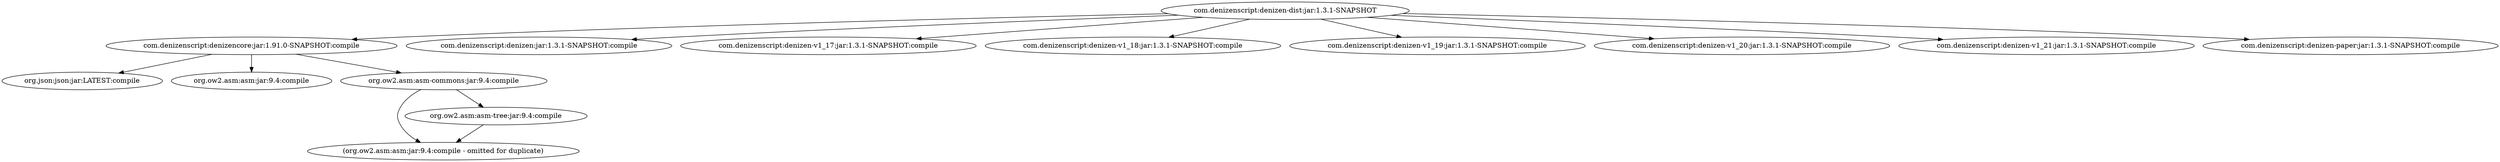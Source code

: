 digraph dist {
	"com.denizenscript:denizen-dist:jar:1.3.1-SNAPSHOT" -> "com.denizenscript:denizencore:jar:1.91.0-SNAPSHOT:compile" ; 
	"com.denizenscript:denizen-dist:jar:1.3.1-SNAPSHOT" -> "com.denizenscript:denizen:jar:1.3.1-SNAPSHOT:compile" ; 
	"com.denizenscript:denizen-dist:jar:1.3.1-SNAPSHOT" -> "com.denizenscript:denizen-v1_17:jar:1.3.1-SNAPSHOT:compile" ; 
	"com.denizenscript:denizen-dist:jar:1.3.1-SNAPSHOT" -> "com.denizenscript:denizen-v1_18:jar:1.3.1-SNAPSHOT:compile" ; 
	"com.denizenscript:denizen-dist:jar:1.3.1-SNAPSHOT" -> "com.denizenscript:denizen-v1_19:jar:1.3.1-SNAPSHOT:compile" ; 
	"com.denizenscript:denizen-dist:jar:1.3.1-SNAPSHOT" -> "com.denizenscript:denizen-v1_20:jar:1.3.1-SNAPSHOT:compile" ; 
	"com.denizenscript:denizen-dist:jar:1.3.1-SNAPSHOT" -> "com.denizenscript:denizen-v1_21:jar:1.3.1-SNAPSHOT:compile" ; 
	"com.denizenscript:denizen-dist:jar:1.3.1-SNAPSHOT" -> "com.denizenscript:denizen-paper:jar:1.3.1-SNAPSHOT:compile" ; 
	"com.denizenscript:denizencore:jar:1.91.0-SNAPSHOT:compile" -> "org.json:json:jar:LATEST:compile" ; 
	"com.denizenscript:denizencore:jar:1.91.0-SNAPSHOT:compile" -> "org.ow2.asm:asm:jar:9.4:compile" ; 
	"com.denizenscript:denizencore:jar:1.91.0-SNAPSHOT:compile" -> "org.ow2.asm:asm-commons:jar:9.4:compile" ; 
	"org.ow2.asm:asm-commons:jar:9.4:compile" -> "(org.ow2.asm:asm:jar:9.4:compile - omitted for duplicate)" ; 
	"org.ow2.asm:asm-commons:jar:9.4:compile" -> "org.ow2.asm:asm-tree:jar:9.4:compile" ; 
	"org.ow2.asm:asm-tree:jar:9.4:compile" -> "(org.ow2.asm:asm:jar:9.4:compile - omitted for duplicate)" ; 
}
digraph paper {
	"com.denizenscript:denizen-paper:jar:1.3.1-SNAPSHOT" -> "com.denizenscript:denizen:jar:1.3.1-SNAPSHOT:compile" ; 
	"com.denizenscript:denizen-paper:jar:1.3.1-SNAPSHOT" -> "io.papermc.paper:paper-api:jar:1.21.5-R0.1-SNAPSHOT:provided" ; 
	"com.denizenscript:denizen-paper:jar:1.3.1-SNAPSHOT" -> "net.citizensnpcs:citizens-main:jar:2.0.38-SNAPSHOT:provided" ; 
	"io.papermc.paper:paper-api:jar:1.21.5-R0.1-SNAPSHOT:provided" -> "com.google.guava:guava:jar:33.3.1-jre:provided" ; 
	"io.papermc.paper:paper-api:jar:1.21.5-R0.1-SNAPSHOT:provided" -> "com.google.code.gson:gson:jar:2.11.0:provided" ; 
	"io.papermc.paper:paper-api:jar:1.21.5-R0.1-SNAPSHOT:provided" -> "org.yaml:snakeyaml:jar:2.2:provided" ; 
	"io.papermc.paper:paper-api:jar:1.21.5-R0.1-SNAPSHOT:provided" -> "org.joml:joml:jar:1.10.8:provided" ; 
	"io.papermc.paper:paper-api:jar:1.21.5-R0.1-SNAPSHOT:provided" -> "it.unimi.dsi:fastutil:jar:8.5.15:provided" ; 
	"io.papermc.paper:paper-api:jar:1.21.5-R0.1-SNAPSHOT:provided" -> "org.apache.logging.log4j:log4j-api:jar:2.24.1:provided" ; 
	"io.papermc.paper:paper-api:jar:1.21.5-R0.1-SNAPSHOT:provided" -> "org.slf4j:slf4j-api:jar:2.0.16:provided" ; 
	"io.papermc.paper:paper-api:jar:1.21.5-R0.1-SNAPSHOT:provided" -> "com.mojang:brigadier:jar:1.3.10:provided" ; 
	"io.papermc.paper:paper-api:jar:1.21.5-R0.1-SNAPSHOT:provided" -> "net.md-5:bungeecord-chat:jar:1.21-R0.2-deprecated+build.21:provided" ; 
	"io.papermc.paper:paper-api:jar:1.21.5-R0.1-SNAPSHOT:provided" -> "org.apache.maven:maven-resolver-provider:jar:3.9.6:provided" ; 
	"io.papermc.paper:paper-api:jar:1.21.5-R0.1-SNAPSHOT:provided" -> "org.jspecify:jspecify:jar:1.0.0:provided" ; 
	"io.papermc.paper:paper-api:jar:1.21.5-R0.1-SNAPSHOT:provided" -> "net.kyori:adventure-api:jar:4.21.0:provided" ; 
	"io.papermc.paper:paper-api:jar:1.21.5-R0.1-SNAPSHOT:provided" -> "net.kyori:adventure-text-minimessage:jar:4.21.0:provided" ; 
	"io.papermc.paper:paper-api:jar:1.21.5-R0.1-SNAPSHOT:provided" -> "net.kyori:adventure-text-serializer-gson:jar:4.21.0:provided" ; 
	"io.papermc.paper:paper-api:jar:1.21.5-R0.1-SNAPSHOT:provided" -> "net.kyori:adventure-text-serializer-legacy:jar:4.21.0:provided" ; 
	"io.papermc.paper:paper-api:jar:1.21.5-R0.1-SNAPSHOT:provided" -> "net.kyori:adventure-text-serializer-plain:jar:4.21.0:provided" ; 
	"io.papermc.paper:paper-api:jar:1.21.5-R0.1-SNAPSHOT:provided" -> "net.kyori:adventure-text-logger-slf4j:jar:4.21.0:provided" ; 
	"io.papermc.paper:paper-api:jar:1.21.5-R0.1-SNAPSHOT:provided" -> "org.checkerframework:checker-qual:jar:3.49.2:provided" ; 
	"com.google.guava:guava:jar:33.3.1-jre:provided" -> "com.google.guava:failureaccess:jar:1.0.2:provided" ; 
	"com.google.guava:guava:jar:33.3.1-jre:provided" -> "com.google.guava:listenablefuture:jar:9999.0-empty-to-avoid-conflict-with-guava:provided" ; 
	"com.google.guava:guava:jar:33.3.1-jre:provided" -> "com.google.code.findbugs:jsr305:jar:3.0.2:provided" ; 
	"com.google.guava:guava:jar:33.3.1-jre:provided" -> "(org.checkerframework:checker-qual:jar:3.43.0:provided - omitted for conflict with 3.49.2)" ; 
	"com.google.guava:guava:jar:33.3.1-jre:provided" -> "com.google.errorprone:error_prone_annotations:jar:2.28.0:provided" ; 
	"com.google.guava:guava:jar:33.3.1-jre:provided" -> "com.google.j2objc:j2objc-annotations:jar:3.0.0:provided" ; 
	"com.google.code.gson:gson:jar:2.11.0:provided" -> "(com.google.errorprone:error_prone_annotations:jar:2.27.0:provided - omitted for conflict with 2.28.0)" ; 
	"net.md-5:bungeecord-chat:jar:1.21-R0.2-deprecated+build.21:provided" -> "(com.google.code.gson:gson:jar:2.8.8:provided - omitted for conflict with 2.11.0)" ; 
	"org.apache.maven:maven-resolver-provider:jar:3.9.6:provided" -> "org.apache.maven:maven-model:jar:3.9.6:provided" ; 
	"org.apache.maven:maven-resolver-provider:jar:3.9.6:provided" -> "org.apache.maven:maven-model-builder:jar:3.9.6:provided" ; 
	"org.apache.maven:maven-resolver-provider:jar:3.9.6:provided" -> "org.apache.maven:maven-repository-metadata:jar:3.9.6:provided" ; 
	"org.apache.maven:maven-resolver-provider:jar:3.9.6:provided" -> "org.apache.maven.resolver:maven-resolver-api:jar:1.9.18:provided" ; 
	"org.apache.maven:maven-resolver-provider:jar:3.9.6:provided" -> "org.apache.maven.resolver:maven-resolver-spi:jar:1.9.18:provided" ; 
	"org.apache.maven:maven-resolver-provider:jar:3.9.6:provided" -> "org.apache.maven.resolver:maven-resolver-util:jar:1.9.18:provided" ; 
	"org.apache.maven:maven-resolver-provider:jar:3.9.6:provided" -> "org.apache.maven.resolver:maven-resolver-impl:jar:1.9.18:provided" ; 
	"org.apache.maven:maven-resolver-provider:jar:3.9.6:provided" -> "org.codehaus.plexus:plexus-utils:jar:3.5.1:provided" ; 
	"org.apache.maven:maven-resolver-provider:jar:3.9.6:provided" -> "javax.inject:javax.inject:jar:1:provided" ; 
	"org.apache.maven:maven-model:jar:3.9.6:provided" -> "(org.codehaus.plexus:plexus-utils:jar:3.5.1:provided - omitted for duplicate)" ; 
	"org.apache.maven:maven-model-builder:jar:3.9.6:provided" -> "(org.codehaus.plexus:plexus-utils:jar:3.5.1:provided - omitted for duplicate)" ; 
	"org.apache.maven:maven-model-builder:jar:3.9.6:provided" -> "org.codehaus.plexus:plexus-interpolation:jar:1.26:provided" ; 
	"org.apache.maven:maven-model-builder:jar:3.9.6:provided" -> "(javax.inject:javax.inject:jar:1:provided - omitted for duplicate)" ; 
	"org.apache.maven:maven-model-builder:jar:3.9.6:provided" -> "(org.apache.maven:maven-model:jar:3.9.6:provided - omitted for duplicate)" ; 
	"org.apache.maven:maven-model-builder:jar:3.9.6:provided" -> "org.apache.maven:maven-artifact:jar:3.9.6:provided" ; 
	"org.apache.maven:maven-model-builder:jar:3.9.6:provided" -> "org.apache.maven:maven-builder-support:jar:3.9.6:provided" ; 
	"org.apache.maven:maven-model-builder:jar:3.9.6:provided" -> "org.eclipse.sisu:org.eclipse.sisu.inject:jar:0.9.0.M2:provided" ; 
	"org.apache.maven:maven-artifact:jar:3.9.6:provided" -> "(org.codehaus.plexus:plexus-utils:jar:3.5.1:provided - omitted for duplicate)" ; 
	"org.apache.maven:maven-artifact:jar:3.9.6:provided" -> "org.apache.commons:commons-lang3:jar:3.12.0:provided" ; 
	"org.apache.maven:maven-repository-metadata:jar:3.9.6:provided" -> "(org.codehaus.plexus:plexus-utils:jar:3.5.1:provided - omitted for duplicate)" ; 
	"org.apache.maven.resolver:maven-resolver-spi:jar:1.9.18:provided" -> "(org.apache.maven.resolver:maven-resolver-api:jar:1.9.18:provided - omitted for duplicate)" ; 
	"org.apache.maven.resolver:maven-resolver-util:jar:1.9.18:provided" -> "(org.apache.maven.resolver:maven-resolver-api:jar:1.9.18:provided - omitted for duplicate)" ; 
	"org.apache.maven.resolver:maven-resolver-impl:jar:1.9.18:provided" -> "(org.apache.maven.resolver:maven-resolver-api:jar:1.9.18:provided - omitted for duplicate)" ; 
	"org.apache.maven.resolver:maven-resolver-impl:jar:1.9.18:provided" -> "(org.apache.maven.resolver:maven-resolver-spi:jar:1.9.18:provided - omitted for duplicate)" ; 
	"org.apache.maven.resolver:maven-resolver-impl:jar:1.9.18:provided" -> "org.apache.maven.resolver:maven-resolver-named-locks:jar:1.9.18:provided" ; 
	"org.apache.maven.resolver:maven-resolver-impl:jar:1.9.18:provided" -> "(org.apache.maven.resolver:maven-resolver-util:jar:1.9.18:provided - omitted for duplicate)" ; 
	"org.apache.maven.resolver:maven-resolver-impl:jar:1.9.18:provided" -> "(org.slf4j:slf4j-api:jar:1.7.36:provided - omitted for conflict with 2.0.16)" ; 
	"org.apache.maven.resolver:maven-resolver-named-locks:jar:1.9.18:provided" -> "(org.slf4j:slf4j-api:jar:1.7.36:provided - omitted for conflict with 2.0.16)" ; 
	"net.kyori:adventure-api:jar:4.21.0:provided" -> "net.kyori:adventure-key:jar:4.21.0:provided" ; 
	"net.kyori:adventure-api:jar:4.21.0:provided" -> "net.kyori:examination-api:jar:1.3.0:provided" ; 
	"net.kyori:adventure-api:jar:4.21.0:provided" -> "net.kyori:examination-string:jar:1.3.0:provided" ; 
	"net.kyori:adventure-api:jar:4.21.0:provided" -> "org.jetbrains:annotations:jar:26.0.2:provided" ; 
	"net.kyori:adventure-key:jar:4.21.0:provided" -> "(net.kyori:examination-api:jar:1.3.0:provided - omitted for duplicate)" ; 
	"net.kyori:adventure-key:jar:4.21.0:provided" -> "(net.kyori:examination-string:jar:1.3.0:provided - omitted for duplicate)" ; 
	"net.kyori:adventure-key:jar:4.21.0:provided" -> "(org.jetbrains:annotations:jar:26.0.2:provided - omitted for duplicate)" ; 
	"net.kyori:examination-api:jar:1.3.0:provided" -> "(org.jetbrains:annotations:jar:22.0.0:provided - omitted for conflict with 26.0.2)" ; 
	"net.kyori:examination-string:jar:1.3.0:provided" -> "(net.kyori:examination-api:jar:1.3.0:provided - omitted for duplicate)" ; 
	"net.kyori:adventure-text-minimessage:jar:4.21.0:provided" -> "(net.kyori:adventure-api:jar:4.21.0:provided - omitted for duplicate)" ; 
	"net.kyori:adventure-text-serializer-gson:jar:4.21.0:provided" -> "net.kyori:adventure-text-serializer-json:jar:4.21.0:provided" ; 
	"net.kyori:adventure-text-serializer-gson:jar:4.21.0:provided" -> "(com.google.code.gson:gson:jar:2.8.0:provided - omitted for conflict with 2.11.0)" ; 
	"net.kyori:adventure-text-serializer-gson:jar:4.21.0:provided" -> "com.google.auto.service:auto-service-annotations:jar:1.1.1:provided" ; 
	"net.kyori:adventure-text-serializer-gson:jar:4.21.0:provided" -> "net.kyori:adventure-text-serializer-commons:jar:4.21.0:provided" ; 
	"net.kyori:adventure-text-serializer-json:jar:4.21.0:provided" -> "(net.kyori:adventure-api:jar:4.21.0:provided - omitted for duplicate)" ; 
	"net.kyori:adventure-text-serializer-json:jar:4.21.0:provided" -> "net.kyori:option:jar:1.1.0:provided" ; 
	"net.kyori:adventure-text-serializer-json:jar:4.21.0:provided" -> "(net.kyori:adventure-text-serializer-commons:jar:4.21.0:provided - omitted for duplicate)" ; 
	"net.kyori:option:jar:1.1.0:provided" -> "(org.jetbrains:annotations:jar:26.0.2:provided - omitted for duplicate)" ; 
	"net.kyori:option:jar:1.1.0:provided" -> "(org.jspecify:jspecify:jar:1.0.0:provided - omitted for duplicate)" ; 
	"net.kyori:adventure-text-serializer-commons:jar:4.21.0:provided" -> "(org.jetbrains:annotations:jar:26.0.2:provided - omitted for duplicate)" ; 
	"net.kyori:adventure-text-serializer-legacy:jar:4.21.0:provided" -> "(net.kyori:adventure-api:jar:4.21.0:provided - omitted for duplicate)" ; 
	"net.kyori:adventure-text-serializer-plain:jar:4.21.0:provided" -> "(net.kyori:adventure-api:jar:4.21.0:provided - omitted for duplicate)" ; 
	"net.kyori:adventure-text-logger-slf4j:jar:4.21.0:provided" -> "(net.kyori:adventure-api:jar:4.21.0:provided - omitted for duplicate)" ; 
	"net.kyori:adventure-text-logger-slf4j:jar:4.21.0:provided" -> "(org.slf4j:slf4j-api:jar:1.7.36:provided - omitted for conflict with 2.0.16)" ; 
}
digraph plugin {
	"com.denizenscript:denizen:jar:1.3.1-SNAPSHOT" -> "org.spigotmc:spigot-api:jar:1.21.5-R0.1-SNAPSHOT:provided" ; 
	"com.denizenscript:denizen:jar:1.3.1-SNAPSHOT" -> "com.denizenscript:denizencore:jar:1.91.0-SNAPSHOT:compile" ; 
	"com.denizenscript:denizen:jar:1.3.1-SNAPSHOT" -> "net.citizensnpcs:citizens-main:jar:2.0.38-SNAPSHOT:provided" ; 
	"com.denizenscript:denizen:jar:1.3.1-SNAPSHOT" -> "org.json:json:jar:LATEST:compile" ; 
	"com.denizenscript:denizen:jar:1.3.1-SNAPSHOT" -> "net.milkbowl.vault:Vault:jar:1.5.6:system" ; 
	"com.denizenscript:denizen:jar:1.3.1-SNAPSHOT" -> "it.unimi.dsi:fastutil-core:jar:8.5.8:provided" ; 
	"org.spigotmc:spigot-api:jar:1.21.5-R0.1-SNAPSHOT:provided" -> "com.google.guava:guava:jar:33.3.1-jre:provided" ; 
	"org.spigotmc:spigot-api:jar:1.21.5-R0.1-SNAPSHOT:provided" -> "com.google.code.gson:gson:jar:2.11.0:provided" ; 
	"org.spigotmc:spigot-api:jar:1.21.5-R0.1-SNAPSHOT:provided" -> "org.joml:joml:jar:1.10.8:provided" ; 
	"org.spigotmc:spigot-api:jar:1.21.5-R0.1-SNAPSHOT:provided" -> "net.md-5:bungeecord-chat:jar:1.21-R0.2:provided" ; 
	"org.spigotmc:spigot-api:jar:1.21.5-R0.1-SNAPSHOT:provided" -> "org.yaml:snakeyaml:jar:2.2:provided" ; 
	"com.google.guava:guava:jar:33.3.1-jre:provided" -> "com.google.guava:failureaccess:jar:1.0.2:provided" ; 
	"com.google.guava:guava:jar:33.3.1-jre:provided" -> "com.google.guava:listenablefuture:jar:9999.0-empty-to-avoid-conflict-with-guava:provided" ; 
	"com.google.guava:guava:jar:33.3.1-jre:provided" -> "com.google.code.findbugs:jsr305:jar:3.0.2:provided" ; 
	"com.google.guava:guava:jar:33.3.1-jre:provided" -> "org.checkerframework:checker-qual:jar:3.43.0:provided" ; 
	"com.google.guava:guava:jar:33.3.1-jre:provided" -> "com.google.errorprone:error_prone_annotations:jar:2.28.0:provided" ; 
	"com.google.guava:guava:jar:33.3.1-jre:provided" -> "com.google.j2objc:j2objc-annotations:jar:3.0.0:provided" ; 
	"com.google.code.gson:gson:jar:2.11.0:provided" -> "(com.google.errorprone:error_prone_annotations:jar:2.27.0:provided - omitted for conflict with 2.28.0)" ; 
	"net.md-5:bungeecord-chat:jar:1.21-R0.2:provided" -> "(com.google.code.gson:gson:jar:2.11.0:provided - omitted for duplicate)" ; 
	"net.md-5:bungeecord-chat:jar:1.21-R0.2:provided" -> "(com.google.guava:guava:jar:33.3.1-jre:provided - omitted for duplicate)" ; 
	"com.denizenscript:denizencore:jar:1.91.0-SNAPSHOT:compile" -> "(org.json:json:jar:LATEST:compile - omitted for duplicate)" ; 
	"com.denizenscript:denizencore:jar:1.91.0-SNAPSHOT:compile" -> "org.ow2.asm:asm:jar:9.4:compile" ; 
	"com.denizenscript:denizencore:jar:1.91.0-SNAPSHOT:compile" -> "org.ow2.asm:asm-commons:jar:9.4:compile" ; 
	"org.ow2.asm:asm-commons:jar:9.4:compile" -> "(org.ow2.asm:asm:jar:9.4:compile - omitted for duplicate)" ; 
	"org.ow2.asm:asm-commons:jar:9.4:compile" -> "org.ow2.asm:asm-tree:jar:9.4:compile" ; 
	"org.ow2.asm:asm-tree:jar:9.4:compile" -> "(org.ow2.asm:asm:jar:9.4:compile - omitted for duplicate)" ; 
}
digraph v1_17 {
	"com.denizenscript:denizen-v1_17:jar:1.3.1-SNAPSHOT" -> "com.denizenscript:denizen:jar:1.3.1-SNAPSHOT:compile" ; 
	"com.denizenscript:denizen-v1_17:jar:1.3.1-SNAPSHOT" -> "org.spigotmc:spigot-api:jar:1.17.1-R0.1-SNAPSHOT:provided" ; 
	"com.denizenscript:denizen-v1_17:jar:1.3.1-SNAPSHOT" -> "org.spigotmc:spigot:jar:remapped-mojang:1.17.1-R0.1-SNAPSHOT:provided" ; 
}
digraph v1_18 {
	"com.denizenscript:denizen-v1_18:jar:1.3.1-SNAPSHOT" -> "com.denizenscript:denizen:jar:1.3.1-SNAPSHOT:compile" ; 
	"com.denizenscript:denizen-v1_18:jar:1.3.1-SNAPSHOT" -> "org.spigotmc:spigot-api:jar:1.18.2-R0.1-SNAPSHOT:provided" ; 
	"com.denizenscript:denizen-v1_18:jar:1.3.1-SNAPSHOT" -> "org.spigotmc:spigot:jar:remapped-mojang:1.18.2-R0.1-SNAPSHOT:provided" ; 
	"org.spigotmc:spigot-api:jar:1.18.2-R0.1-SNAPSHOT:provided" -> "commons-lang:commons-lang:jar:2.6:provided" ; 
	"org.spigotmc:spigot-api:jar:1.18.2-R0.1-SNAPSHOT:provided" -> "com.google.guava:guava:jar:31.0.1-jre:provided" ; 
	"org.spigotmc:spigot-api:jar:1.18.2-R0.1-SNAPSHOT:provided" -> "com.google.code.gson:gson:jar:2.8.9:provided" ; 
	"org.spigotmc:spigot-api:jar:1.18.2-R0.1-SNAPSHOT:provided" -> "net.md-5:bungeecord-chat:jar:1.16-R0.4:provided" ; 
	"org.spigotmc:spigot-api:jar:1.18.2-R0.1-SNAPSHOT:provided" -> "org.yaml:snakeyaml:jar:1.30:provided" ; 
	"com.google.guava:guava:jar:31.0.1-jre:provided" -> "com.google.guava:failureaccess:jar:1.0.1:provided" ; 
	"com.google.guava:guava:jar:31.0.1-jre:provided" -> "com.google.guava:listenablefuture:jar:9999.0-empty-to-avoid-conflict-with-guava:provided" ; 
	"com.google.guava:guava:jar:31.0.1-jre:provided" -> "com.google.code.findbugs:jsr305:jar:3.0.2:provided" ; 
	"com.google.guava:guava:jar:31.0.1-jre:provided" -> "org.checkerframework:checker-qual:jar:3.12.0:provided" ; 
	"com.google.guava:guava:jar:31.0.1-jre:provided" -> "com.google.errorprone:error_prone_annotations:jar:2.7.1:provided" ; 
	"com.google.guava:guava:jar:31.0.1-jre:provided" -> "com.google.j2objc:j2objc-annotations:jar:1.3:provided" ; 
	"net.md-5:bungeecord-chat:jar:1.16-R0.4:provided" -> "(com.google.code.gson:gson:jar:2.8.0:provided - omitted for conflict with 2.8.9)" ; 
	"net.md-5:bungeecord-chat:jar:1.16-R0.4:provided" -> "(com.google.guava:guava:jar:21.0:provided - omitted for conflict with 31.0.1-jre)" ; 
	"org.spigotmc:spigot:jar:remapped-mojang:1.18.2-R0.1-SNAPSHOT:provided" -> "(org.spigotmc:spigot-api:jar:1.18.2-R0.1-SNAPSHOT:provided - omitted for duplicate)" ; 
	"org.spigotmc:spigot:jar:remapped-mojang:1.18.2-R0.1-SNAPSHOT:provided" -> "jline:jline:jar:2.12.1:provided" ; 
	"org.spigotmc:spigot:jar:remapped-mojang:1.18.2-R0.1-SNAPSHOT:provided" -> "org.apache.logging.log4j:log4j-iostreams:jar:2.17.0:provided" ; 
	"org.spigotmc:spigot:jar:remapped-mojang:1.18.2-R0.1-SNAPSHOT:provided" -> "org.ow2.asm:asm:jar:9.2:provided" ; 
	"org.spigotmc:spigot:jar:remapped-mojang:1.18.2-R0.1-SNAPSHOT:provided" -> "com.github.oshi:oshi-core:jar:5.8.5:provided" ; 
	"org.spigotmc:spigot:jar:remapped-mojang:1.18.2-R0.1-SNAPSHOT:provided" -> "com.mojang:authlib:jar:3.3.39:provided" ; 
	"org.spigotmc:spigot:jar:remapped-mojang:1.18.2-R0.1-SNAPSHOT:provided" -> "com.mojang:brigadier:jar:1.0.18:provided" ; 
	"org.spigotmc:spigot:jar:remapped-mojang:1.18.2-R0.1-SNAPSHOT:provided" -> "com.mojang:datafixerupper:jar:4.1.27:provided" ; 
	"org.spigotmc:spigot:jar:remapped-mojang:1.18.2-R0.1-SNAPSHOT:provided" -> "com.mojang:javabridge:jar:1.2.24:provided" ; 
	"org.spigotmc:spigot:jar:remapped-mojang:1.18.2-R0.1-SNAPSHOT:provided" -> "com.mojang:logging:jar:1.0.0:provided" ; 
	"org.spigotmc:spigot:jar:remapped-mojang:1.18.2-R0.1-SNAPSHOT:provided" -> "commons-io:commons-io:jar:2.11.0:provided" ; 
	"org.spigotmc:spigot:jar:remapped-mojang:1.18.2-R0.1-SNAPSHOT:provided" -> "io.netty:netty-all:jar:4.1.68.Final:provided" ; 
	"org.spigotmc:spigot:jar:remapped-mojang:1.18.2-R0.1-SNAPSHOT:provided" -> "it.unimi.dsi:fastutil:jar:8.5.6:provided" ; 
	"org.spigotmc:spigot:jar:remapped-mojang:1.18.2-R0.1-SNAPSHOT:provided" -> "net.sf.jopt-simple:jopt-simple:jar:5.0.4:provided" ; 
	"org.spigotmc:spigot:jar:remapped-mojang:1.18.2-R0.1-SNAPSHOT:provided" -> "org.apache.commons:commons-lang3:jar:3.12.0:provided" ; 
	"org.spigotmc:spigot:jar:remapped-mojang:1.18.2-R0.1-SNAPSHOT:provided" -> "org.apache.logging.log4j:log4j-core:jar:2.17.0:provided" ; 
	"org.spigotmc:spigot:jar:remapped-mojang:1.18.2-R0.1-SNAPSHOT:provided" -> "org.apache.logging.log4j:log4j-slf4j18-impl:jar:2.17.0:provided" ; 
	"org.spigotmc:spigot:jar:remapped-mojang:1.18.2-R0.1-SNAPSHOT:provided" -> "org.slf4j:slf4j-api:jar:1.8.0-beta4:provided" ; 
	"org.spigotmc:spigot:jar:remapped-mojang:1.18.2-R0.1-SNAPSHOT:provided" -> "com.googlecode.json-simple:json-simple:jar:1.1.1:provided" ; 
	"org.spigotmc:spigot:jar:remapped-mojang:1.18.2-R0.1-SNAPSHOT:provided" -> "org.xerial:sqlite-jdbc:jar:3.36.0.3:provided" ; 
	"org.spigotmc:spigot:jar:remapped-mojang:1.18.2-R0.1-SNAPSHOT:provided" -> "mysql:mysql-connector-java:jar:8.0.27:provided" ; 
	"org.spigotmc:spigot:jar:remapped-mojang:1.18.2-R0.1-SNAPSHOT:provided" -> "org.apache.maven:maven-resolver-provider:jar:3.8.4:provided" ; 
	"org.spigotmc:spigot:jar:remapped-mojang:1.18.2-R0.1-SNAPSHOT:provided" -> "org.apache.maven.resolver:maven-resolver-connector-basic:jar:1.7.2:provided" ; 
	"org.spigotmc:spigot:jar:remapped-mojang:1.18.2-R0.1-SNAPSHOT:provided" -> "org.apache.maven.resolver:maven-resolver-transport-http:jar:1.7.2:provided" ; 
	"org.apache.logging.log4j:log4j-iostreams:jar:2.17.0:provided" -> "org.apache.logging.log4j:log4j-api:jar:2.17.0:provided" ; 
	"com.github.oshi:oshi-core:jar:5.8.5:provided" -> "net.java.dev.jna:jna:jar:5.10.0:provided" ; 
	"com.github.oshi:oshi-core:jar:5.8.5:provided" -> "net.java.dev.jna:jna-platform:jar:5.10.0:provided" ; 
	"com.github.oshi:oshi-core:jar:5.8.5:provided" -> "(org.slf4j:slf4j-api:jar:1.7.32:provided - omitted for conflict with 1.8.0-beta4)" ; 
	"net.java.dev.jna:jna-platform:jar:5.10.0:provided" -> "(net.java.dev.jna:jna:jar:5.10.0:provided - omitted for duplicate)" ; 
	"com.mojang:authlib:jar:3.3.39:provided" -> "(com.google.code.findbugs:jsr305:jar:3.0.2:provided - omitted for duplicate)" ; 
	"com.mojang:authlib:jar:3.3.39:provided" -> "(commons-io:commons-io:jar:2.11.0:provided - omitted for duplicate)" ; 
	"com.mojang:authlib:jar:3.3.39:provided" -> "(com.google.code.gson:gson:jar:2.8.8:provided - omitted for conflict with 2.8.9)" ; 
	"com.mojang:authlib:jar:3.3.39:provided" -> "(org.apache.commons:commons-lang3:jar:3.12.0:provided - omitted for duplicate)" ; 
	"com.mojang:authlib:jar:3.3.39:provided" -> "(com.google.guava:guava:jar:31.0.1-jre:provided - omitted for duplicate)" ; 
	"com.mojang:authlib:jar:3.3.39:provided" -> "(org.slf4j:slf4j-api:jar:1.8.0-beta4:provided - omitted for duplicate)" ; 
	"com.mojang:datafixerupper:jar:4.1.27:provided" -> "(com.google.code.gson:gson:jar:2.8.9:provided - omitted for duplicate)" ; 
	"com.mojang:datafixerupper:jar:4.1.27:provided" -> "(org.slf4j:slf4j-api:jar:1.8.0-beta4:provided - omitted for duplicate)" ; 
	"com.mojang:datafixerupper:jar:4.1.27:provided" -> "(com.google.guava:guava:jar:31.0.1-jre:provided - omitted for duplicate)" ; 
	"com.mojang:datafixerupper:jar:4.1.27:provided" -> "(org.apache.commons:commons-lang3:jar:3.12.0:provided - omitted for duplicate)" ; 
	"com.mojang:datafixerupper:jar:4.1.27:provided" -> "(it.unimi.dsi:fastutil:jar:8.5.6:provided - omitted for duplicate)" ; 
	"com.mojang:logging:jar:1.0.0:provided" -> "(org.apache.logging.log4j:log4j-slf4j18-impl:jar:2.17.0:provided - omitted for duplicate)" ; 
	"com.mojang:logging:jar:1.0.0:provided" -> "(org.apache.logging.log4j:log4j-api:jar:2.17.0:provided - omitted for duplicate)" ; 
	"com.mojang:logging:jar:1.0.0:provided" -> "(org.apache.logging.log4j:log4j-core:jar:2.17.0:provided - omitted for duplicate)" ; 
	"org.apache.logging.log4j:log4j-core:jar:2.17.0:provided" -> "(org.apache.logging.log4j:log4j-api:jar:2.17.0:provided - omitted for duplicate)" ; 
	"org.apache.logging.log4j:log4j-slf4j18-impl:jar:2.17.0:provided" -> "(org.slf4j:slf4j-api:jar:1.8.0-beta4:provided - omitted for duplicate)" ; 
	"org.apache.logging.log4j:log4j-slf4j18-impl:jar:2.17.0:provided" -> "(org.apache.logging.log4j:log4j-api:jar:2.17.0:provided - omitted for duplicate)" ; 
	"org.apache.logging.log4j:log4j-slf4j18-impl:jar:2.17.0:provided" -> "(org.apache.logging.log4j:log4j-core:jar:2.17.0:provided - omitted for duplicate)" ; 
	"com.googlecode.json-simple:json-simple:jar:1.1.1:provided" -> "junit:junit:jar:4.10:provided" ; 
	"junit:junit:jar:4.10:provided" -> "org.hamcrest:hamcrest-core:jar:1.1:provided" ; 
	"mysql:mysql-connector-java:jar:8.0.27:provided" -> "com.google.protobuf:protobuf-java:jar:3.11.4:provided" ; 
	"org.apache.maven:maven-resolver-provider:jar:3.8.4:provided" -> "org.apache.maven:maven-model:jar:3.8.4:provided" ; 
	"org.apache.maven:maven-resolver-provider:jar:3.8.4:provided" -> "org.apache.maven:maven-model-builder:jar:3.8.4:provided" ; 
	"org.apache.maven:maven-resolver-provider:jar:3.8.4:provided" -> "org.apache.maven:maven-repository-metadata:jar:3.8.4:provided" ; 
	"org.apache.maven:maven-resolver-provider:jar:3.8.4:provided" -> "org.apache.maven.resolver:maven-resolver-api:jar:1.6.3:provided" ; 
	"org.apache.maven:maven-resolver-provider:jar:3.8.4:provided" -> "org.apache.maven.resolver:maven-resolver-spi:jar:1.6.3:provided" ; 
	"org.apache.maven:maven-resolver-provider:jar:3.8.4:provided" -> "org.apache.maven.resolver:maven-resolver-util:jar:1.6.3:provided" ; 
	"org.apache.maven:maven-resolver-provider:jar:3.8.4:provided" -> "org.apache.maven.resolver:maven-resolver-impl:jar:1.6.3:provided" ; 
	"org.apache.maven:maven-resolver-provider:jar:3.8.4:provided" -> "org.codehaus.plexus:plexus-utils:jar:3.3.0:provided" ; 
	"org.apache.maven:maven-resolver-provider:jar:3.8.4:provided" -> "javax.inject:javax.inject:jar:1:provided" ; 
	"org.apache.maven:maven-model:jar:3.8.4:provided" -> "(org.codehaus.plexus:plexus-utils:jar:3.3.0:provided - omitted for duplicate)" ; 
	"org.apache.maven:maven-model-builder:jar:3.8.4:provided" -> "(org.codehaus.plexus:plexus-utils:jar:3.3.0:provided - omitted for duplicate)" ; 
	"org.apache.maven:maven-model-builder:jar:3.8.4:provided" -> "org.codehaus.plexus:plexus-interpolation:jar:1.26:provided" ; 
	"org.apache.maven:maven-model-builder:jar:3.8.4:provided" -> "(javax.inject:javax.inject:jar:1:provided - omitted for duplicate)" ; 
	"org.apache.maven:maven-model-builder:jar:3.8.4:provided" -> "(org.apache.maven:maven-model:jar:3.8.4:provided - omitted for duplicate)" ; 
	"org.apache.maven:maven-model-builder:jar:3.8.4:provided" -> "org.apache.maven:maven-artifact:jar:3.8.4:provided" ; 
	"org.apache.maven:maven-model-builder:jar:3.8.4:provided" -> "org.apache.maven:maven-builder-support:jar:3.8.4:provided" ; 
	"org.apache.maven:maven-model-builder:jar:3.8.4:provided" -> "org.eclipse.sisu:org.eclipse.sisu.inject:jar:0.3.5:provided" ; 
	"org.apache.maven:maven-artifact:jar:3.8.4:provided" -> "(org.codehaus.plexus:plexus-utils:jar:3.3.0:provided - omitted for duplicate)" ; 
	"org.apache.maven:maven-artifact:jar:3.8.4:provided" -> "(org.apache.commons:commons-lang3:jar:3.8.1:provided - omitted for conflict with 3.12.0)" ; 
	"org.apache.maven:maven-repository-metadata:jar:3.8.4:provided" -> "(org.codehaus.plexus:plexus-utils:jar:3.3.0:provided - omitted for duplicate)" ; 
	"org.apache.maven.resolver:maven-resolver-spi:jar:1.6.3:provided" -> "(org.apache.maven.resolver:maven-resolver-api:jar:1.6.3:provided - omitted for duplicate)" ; 
	"org.apache.maven.resolver:maven-resolver-util:jar:1.6.3:provided" -> "(org.apache.maven.resolver:maven-resolver-api:jar:1.6.3:provided - omitted for duplicate)" ; 
	"org.apache.maven.resolver:maven-resolver-impl:jar:1.6.3:provided" -> "(org.apache.maven.resolver:maven-resolver-api:jar:1.6.3:provided - omitted for duplicate)" ; 
	"org.apache.maven.resolver:maven-resolver-impl:jar:1.6.3:provided" -> "(org.apache.maven.resolver:maven-resolver-spi:jar:1.6.3:provided - omitted for duplicate)" ; 
	"org.apache.maven.resolver:maven-resolver-impl:jar:1.6.3:provided" -> "(org.apache.maven.resolver:maven-resolver-util:jar:1.6.3:provided - omitted for duplicate)" ; 
	"org.apache.maven.resolver:maven-resolver-impl:jar:1.6.3:provided" -> "(org.apache.commons:commons-lang3:jar:3.8.1:provided - omitted for conflict with 3.12.0)" ; 
	"org.apache.maven.resolver:maven-resolver-impl:jar:1.6.3:provided" -> "(org.slf4j:slf4j-api:jar:1.7.30:provided - omitted for conflict with 1.8.0-beta4)" ; 
	"org.apache.maven.resolver:maven-resolver-connector-basic:jar:1.7.2:provided" -> "(org.apache.maven.resolver:maven-resolver-api:jar:1.7.2:provided - omitted for conflict with 1.6.3)" ; 
	"org.apache.maven.resolver:maven-resolver-connector-basic:jar:1.7.2:provided" -> "(org.apache.maven.resolver:maven-resolver-spi:jar:1.7.2:provided - omitted for conflict with 1.6.3)" ; 
	"org.apache.maven.resolver:maven-resolver-connector-basic:jar:1.7.2:provided" -> "(org.apache.maven.resolver:maven-resolver-util:jar:1.7.2:provided - omitted for conflict with 1.6.3)" ; 
	"org.apache.maven.resolver:maven-resolver-connector-basic:jar:1.7.2:provided" -> "(org.slf4j:slf4j-api:jar:1.7.30:provided - omitted for conflict with 1.8.0-beta4)" ; 
	"org.apache.maven.resolver:maven-resolver-transport-http:jar:1.7.2:provided" -> "(org.apache.maven.resolver:maven-resolver-api:jar:1.7.2:provided - omitted for conflict with 1.6.3)" ; 
	"org.apache.maven.resolver:maven-resolver-transport-http:jar:1.7.2:provided" -> "(org.apache.maven.resolver:maven-resolver-spi:jar:1.7.2:provided - omitted for conflict with 1.6.3)" ; 
	"org.apache.maven.resolver:maven-resolver-transport-http:jar:1.7.2:provided" -> "(org.apache.maven.resolver:maven-resolver-util:jar:1.7.2:provided - omitted for conflict with 1.6.3)" ; 
	"org.apache.maven.resolver:maven-resolver-transport-http:jar:1.7.2:provided" -> "org.apache.httpcomponents:httpclient:jar:4.5.13:provided" ; 
	"org.apache.maven.resolver:maven-resolver-transport-http:jar:1.7.2:provided" -> "org.apache.httpcomponents:httpcore:jar:4.4.14:provided" ; 
	"org.apache.maven.resolver:maven-resolver-transport-http:jar:1.7.2:provided" -> "org.slf4j:jcl-over-slf4j:jar:1.7.30:provided" ; 
	"org.apache.maven.resolver:maven-resolver-transport-http:jar:1.7.2:provided" -> "(org.slf4j:slf4j-api:jar:1.7.30:provided - omitted for conflict with 1.8.0-beta4)" ; 
	"org.apache.httpcomponents:httpclient:jar:4.5.13:provided" -> "(org.apache.httpcomponents:httpcore:jar:4.4.13:provided - omitted for conflict with 4.4.14)" ; 
	"org.apache.httpcomponents:httpclient:jar:4.5.13:provided" -> "commons-codec:commons-codec:jar:1.11:provided" ; 
	"org.slf4j:jcl-over-slf4j:jar:1.7.30:provided" -> "(org.slf4j:slf4j-api:jar:1.7.30:provided - omitted for conflict with 1.8.0-beta4)" ; 
}
digraph v1_19 {
	"com.denizenscript:denizen-v1_19:jar:1.3.1-SNAPSHOT" -> "com.denizenscript:denizen:jar:1.3.1-SNAPSHOT:compile" ; 
	"com.denizenscript:denizen-v1_19:jar:1.3.1-SNAPSHOT" -> "org.spigotmc:spigot-api:jar:1.19.4-R0.1-SNAPSHOT:provided" ; 
	"com.denizenscript:denizen-v1_19:jar:1.3.1-SNAPSHOT" -> "org.spigotmc:spigot:jar:remapped-mojang:1.19.4-R0.1-SNAPSHOT:provided" ; 
	"org.spigotmc:spigot-api:jar:1.19.4-R0.1-SNAPSHOT:provided" -> "com.google.guava:guava:jar:31.1-jre:provided" ; 
	"org.spigotmc:spigot-api:jar:1.19.4-R0.1-SNAPSHOT:provided" -> "com.google.code.gson:gson:jar:2.10:provided" ; 
	"org.spigotmc:spigot-api:jar:1.19.4-R0.1-SNAPSHOT:provided" -> "org.joml:joml:jar:1.10.5:provided" ; 
	"org.spigotmc:spigot-api:jar:1.19.4-R0.1-SNAPSHOT:provided" -> "net.md-5:bungeecord-chat:jar:1.16-R0.4:provided" ; 
	"org.spigotmc:spigot-api:jar:1.19.4-R0.1-SNAPSHOT:provided" -> "org.yaml:snakeyaml:jar:1.33:provided" ; 
	"com.google.guava:guava:jar:31.1-jre:provided" -> "com.google.guava:failureaccess:jar:1.0.1:provided" ; 
	"com.google.guava:guava:jar:31.1-jre:provided" -> "com.google.guava:listenablefuture:jar:9999.0-empty-to-avoid-conflict-with-guava:provided" ; 
	"com.google.guava:guava:jar:31.1-jre:provided" -> "com.google.code.findbugs:jsr305:jar:3.0.2:provided" ; 
	"com.google.guava:guava:jar:31.1-jre:provided" -> "org.checkerframework:checker-qual:jar:3.12.0:provided" ; 
	"com.google.guava:guava:jar:31.1-jre:provided" -> "com.google.errorprone:error_prone_annotations:jar:2.11.0:provided" ; 
	"com.google.guava:guava:jar:31.1-jre:provided" -> "com.google.j2objc:j2objc-annotations:jar:1.3:provided" ; 
	"net.md-5:bungeecord-chat:jar:1.16-R0.4:provided" -> "(com.google.code.gson:gson:jar:2.8.0:provided - omitted for conflict with 2.10)" ; 
	"net.md-5:bungeecord-chat:jar:1.16-R0.4:provided" -> "(com.google.guava:guava:jar:21.0:provided - omitted for conflict with 31.1-jre)" ; 
	"org.spigotmc:spigot:jar:remapped-mojang:1.19.4-R0.1-SNAPSHOT:provided" -> "(org.spigotmc:spigot-api:jar:1.19.4-R0.1-SNAPSHOT:provided - omitted for duplicate)" ; 
	"org.spigotmc:spigot:jar:remapped-mojang:1.19.4-R0.1-SNAPSHOT:provided" -> "jline:jline:jar:2.12.1:provided" ; 
	"org.spigotmc:spigot:jar:remapped-mojang:1.19.4-R0.1-SNAPSHOT:provided" -> "org.apache.logging.log4j:log4j-iostreams:jar:2.19.0:provided" ; 
	"org.spigotmc:spigot:jar:remapped-mojang:1.19.4-R0.1-SNAPSHOT:provided" -> "org.ow2.asm:asm:jar:9.4:provided" ; 
	"org.spigotmc:spigot:jar:remapped-mojang:1.19.4-R0.1-SNAPSHOT:provided" -> "com.github.oshi:oshi-core:jar:6.2.2:provided" ; 
	"org.spigotmc:spigot:jar:remapped-mojang:1.19.4-R0.1-SNAPSHOT:provided" -> "com.mojang:authlib:jar:3.17.30:provided" ; 
	"org.spigotmc:spigot:jar:remapped-mojang:1.19.4-R0.1-SNAPSHOT:provided" -> "com.mojang:brigadier:jar:1.0.18:provided" ; 
	"org.spigotmc:spigot:jar:remapped-mojang:1.19.4-R0.1-SNAPSHOT:provided" -> "com.mojang:datafixerupper:jar:6.0.6:provided" ; 
	"org.spigotmc:spigot:jar:remapped-mojang:1.19.4-R0.1-SNAPSHOT:provided" -> "com.mojang:logging:jar:1.1.1:provided" ; 
	"org.spigotmc:spigot:jar:remapped-mojang:1.19.4-R0.1-SNAPSHOT:provided" -> "commons-io:commons-io:jar:2.11.0:provided" ; 
	"org.spigotmc:spigot:jar:remapped-mojang:1.19.4-R0.1-SNAPSHOT:provided" -> "io.netty:netty-buffer:jar:4.1.82.Final:provided" ; 
	"org.spigotmc:spigot:jar:remapped-mojang:1.19.4-R0.1-SNAPSHOT:provided" -> "io.netty:netty-codec:jar:4.1.82.Final:provided" ; 
	"org.spigotmc:spigot:jar:remapped-mojang:1.19.4-R0.1-SNAPSHOT:provided" -> "io.netty:netty-common:jar:4.1.82.Final:provided" ; 
	"org.spigotmc:spigot:jar:remapped-mojang:1.19.4-R0.1-SNAPSHOT:provided" -> "io.netty:netty-handler:jar:4.1.82.Final:provided" ; 
	"org.spigotmc:spigot:jar:remapped-mojang:1.19.4-R0.1-SNAPSHOT:provided" -> "io.netty:netty-resolver:jar:4.1.82.Final:provided" ; 
	"org.spigotmc:spigot:jar:remapped-mojang:1.19.4-R0.1-SNAPSHOT:provided" -> "io.netty:netty-transport:jar:4.1.82.Final:provided" ; 
	"org.spigotmc:spigot:jar:remapped-mojang:1.19.4-R0.1-SNAPSHOT:provided" -> "io.netty:netty-transport-classes-epoll:jar:4.1.82.Final:provided" ; 
	"org.spigotmc:spigot:jar:remapped-mojang:1.19.4-R0.1-SNAPSHOT:provided" -> "io.netty:netty-transport-native-epoll:jar:linux-x86_64:4.1.82.Final:provided" ; 
	"org.spigotmc:spigot:jar:remapped-mojang:1.19.4-R0.1-SNAPSHOT:provided" -> "io.netty:netty-transport-native-epoll:jar:linux-aarch_64:4.1.82.Final:provided" ; 
	"org.spigotmc:spigot:jar:remapped-mojang:1.19.4-R0.1-SNAPSHOT:provided" -> "io.netty:netty-transport-native-unix-common:jar:4.1.82.Final:provided" ; 
	"org.spigotmc:spigot:jar:remapped-mojang:1.19.4-R0.1-SNAPSHOT:provided" -> "it.unimi.dsi:fastutil:jar:8.5.9:provided" ; 
	"org.spigotmc:spigot:jar:remapped-mojang:1.19.4-R0.1-SNAPSHOT:provided" -> "net.java.dev.jna:jna:jar:5.12.1:provided" ; 
	"org.spigotmc:spigot:jar:remapped-mojang:1.19.4-R0.1-SNAPSHOT:provided" -> "net.java.dev.jna:jna-platform:jar:5.12.1:provided" ; 
	"org.spigotmc:spigot:jar:remapped-mojang:1.19.4-R0.1-SNAPSHOT:provided" -> "net.sf.jopt-simple:jopt-simple:jar:5.0.4:provided" ; 
	"org.spigotmc:spigot:jar:remapped-mojang:1.19.4-R0.1-SNAPSHOT:provided" -> "org.apache.commons:commons-lang3:jar:3.12.0:provided" ; 
	"org.spigotmc:spigot:jar:remapped-mojang:1.19.4-R0.1-SNAPSHOT:provided" -> "org.apache.logging.log4j:log4j-core:jar:2.19.0:provided" ; 
	"org.spigotmc:spigot:jar:remapped-mojang:1.19.4-R0.1-SNAPSHOT:provided" -> "org.apache.logging.log4j:log4j-slf4j2-impl:jar:2.19.0:provided" ; 
	"org.spigotmc:spigot:jar:remapped-mojang:1.19.4-R0.1-SNAPSHOT:provided" -> "org.slf4j:slf4j-api:jar:2.0.1:provided" ; 
	"org.spigotmc:spigot:jar:remapped-mojang:1.19.4-R0.1-SNAPSHOT:provided" -> "commons-lang:commons-lang:jar:2.6:provided" ; 
	"org.spigotmc:spigot:jar:remapped-mojang:1.19.4-R0.1-SNAPSHOT:provided" -> "com.googlecode.json-simple:json-simple:jar:1.1.1:provided" ; 
	"org.spigotmc:spigot:jar:remapped-mojang:1.19.4-R0.1-SNAPSHOT:provided" -> "org.xerial:sqlite-jdbc:jar:3.41.2.2:provided" ; 
	"org.spigotmc:spigot:jar:remapped-mojang:1.19.4-R0.1-SNAPSHOT:provided" -> "com.mysql:mysql-connector-j:jar:8.0.32:provided" ; 
	"org.spigotmc:spigot:jar:remapped-mojang:1.19.4-R0.1-SNAPSHOT:provided" -> "org.apache.maven:maven-resolver-provider:jar:3.8.5:provided" ; 
	"org.spigotmc:spigot:jar:remapped-mojang:1.19.4-R0.1-SNAPSHOT:provided" -> "org.apache.maven.resolver:maven-resolver-connector-basic:jar:1.7.3:provided" ; 
	"org.spigotmc:spigot:jar:remapped-mojang:1.19.4-R0.1-SNAPSHOT:provided" -> "org.apache.maven.resolver:maven-resolver-transport-http:jar:1.7.3:provided" ; 
	"org.apache.logging.log4j:log4j-iostreams:jar:2.19.0:provided" -> "org.apache.logging.log4j:log4j-api:jar:2.19.0:provided" ; 
	"com.github.oshi:oshi-core:jar:6.2.2:provided" -> "(net.java.dev.jna:jna:jar:5.12.1:provided - omitted for duplicate)" ; 
	"com.github.oshi:oshi-core:jar:6.2.2:provided" -> "(net.java.dev.jna:jna-platform:jar:5.12.1:provided - omitted for duplicate)" ; 
	"com.github.oshi:oshi-core:jar:6.2.2:provided" -> "(org.slf4j:slf4j-api:jar:1.7.36:provided - omitted for conflict with 2.0.1)" ; 
	"com.mojang:authlib:jar:3.17.30:provided" -> "(com.google.code.findbugs:jsr305:jar:3.0.2:provided - omitted for duplicate)" ; 
	"com.mojang:authlib:jar:3.17.30:provided" -> "(commons-io:commons-io:jar:2.11.0:provided - omitted for duplicate)" ; 
	"com.mojang:authlib:jar:3.17.30:provided" -> "(com.google.code.gson:gson:jar:2.9.1:provided - omitted for conflict with 2.10)" ; 
	"com.mojang:authlib:jar:3.17.30:provided" -> "(org.apache.commons:commons-lang3:jar:3.12.0:provided - omitted for duplicate)" ; 
	"com.mojang:authlib:jar:3.17.30:provided" -> "(com.google.guava:guava:jar:31.0.1-jre:provided - omitted for conflict with 31.1-jre)" ; 
	"com.mojang:authlib:jar:3.17.30:provided" -> "(org.slf4j:slf4j-api:jar:1.8.0-beta4:provided - omitted for conflict with 2.0.1)" ; 
	"com.mojang:datafixerupper:jar:6.0.6:provided" -> "(com.google.code.gson:gson:jar:2.8.9:provided - omitted for conflict with 2.10)" ; 
	"com.mojang:datafixerupper:jar:6.0.6:provided" -> "(com.google.guava:guava:jar:31.0.1-jre:provided - omitted for conflict with 31.1-jre)" ; 
	"com.mojang:datafixerupper:jar:6.0.6:provided" -> "(it.unimi.dsi:fastutil:jar:8.5.6:provided - omitted for conflict with 8.5.9)" ; 
	"com.mojang:datafixerupper:jar:6.0.6:provided" -> "(com.google.code.findbugs:jsr305:jar:3.0.2:provided - omitted for duplicate)" ; 
	"com.mojang:datafixerupper:jar:6.0.6:provided" -> "(org.slf4j:slf4j-api:jar:1.8.0-beta4:provided - omitted for conflict with 2.0.1)" ; 
	"com.mojang:datafixerupper:jar:6.0.6:provided" -> "(org.apache.commons:commons-lang3:jar:3.12.0:provided - omitted for duplicate)" ; 
	"com.mojang:logging:jar:1.1.1:provided" -> "(org.apache.logging.log4j:log4j-slf4j2-impl:jar:2.19.0:provided - omitted for duplicate)" ; 
	"com.mojang:logging:jar:1.1.1:provided" -> "(org.apache.logging.log4j:log4j-api:jar:2.19.0:provided - omitted for duplicate)" ; 
	"com.mojang:logging:jar:1.1.1:provided" -> "(org.apache.logging.log4j:log4j-core:jar:2.19.0:provided - omitted for duplicate)" ; 
	"io.netty:netty-buffer:jar:4.1.82.Final:provided" -> "(io.netty:netty-common:jar:4.1.82.Final:provided - omitted for duplicate)" ; 
	"io.netty:netty-codec:jar:4.1.82.Final:provided" -> "(io.netty:netty-common:jar:4.1.82.Final:provided - omitted for duplicate)" ; 
	"io.netty:netty-codec:jar:4.1.82.Final:provided" -> "(io.netty:netty-buffer:jar:4.1.82.Final:provided - omitted for duplicate)" ; 
	"io.netty:netty-codec:jar:4.1.82.Final:provided" -> "(io.netty:netty-transport:jar:4.1.82.Final:provided - omitted for duplicate)" ; 
	"io.netty:netty-handler:jar:4.1.82.Final:provided" -> "(io.netty:netty-common:jar:4.1.82.Final:provided - omitted for duplicate)" ; 
	"io.netty:netty-handler:jar:4.1.82.Final:provided" -> "(io.netty:netty-resolver:jar:4.1.82.Final:provided - omitted for duplicate)" ; 
	"io.netty:netty-handler:jar:4.1.82.Final:provided" -> "(io.netty:netty-buffer:jar:4.1.82.Final:provided - omitted for duplicate)" ; 
	"io.netty:netty-handler:jar:4.1.82.Final:provided" -> "(io.netty:netty-transport:jar:4.1.82.Final:provided - omitted for duplicate)" ; 
	"io.netty:netty-handler:jar:4.1.82.Final:provided" -> "(io.netty:netty-transport-native-unix-common:jar:4.1.82.Final:provided - omitted for duplicate)" ; 
	"io.netty:netty-handler:jar:4.1.82.Final:provided" -> "(io.netty:netty-codec:jar:4.1.82.Final:provided - omitted for duplicate)" ; 
	"io.netty:netty-resolver:jar:4.1.82.Final:provided" -> "(io.netty:netty-common:jar:4.1.82.Final:provided - omitted for duplicate)" ; 
	"io.netty:netty-transport:jar:4.1.82.Final:provided" -> "(io.netty:netty-common:jar:4.1.82.Final:provided - omitted for duplicate)" ; 
	"io.netty:netty-transport:jar:4.1.82.Final:provided" -> "(io.netty:netty-buffer:jar:4.1.82.Final:provided - omitted for duplicate)" ; 
	"io.netty:netty-transport:jar:4.1.82.Final:provided" -> "(io.netty:netty-resolver:jar:4.1.82.Final:provided - omitted for duplicate)" ; 
	"io.netty:netty-transport-classes-epoll:jar:4.1.82.Final:provided" -> "(io.netty:netty-common:jar:4.1.82.Final:provided - omitted for duplicate)" ; 
	"io.netty:netty-transport-classes-epoll:jar:4.1.82.Final:provided" -> "(io.netty:netty-buffer:jar:4.1.82.Final:provided - omitted for duplicate)" ; 
	"io.netty:netty-transport-classes-epoll:jar:4.1.82.Final:provided" -> "(io.netty:netty-transport:jar:4.1.82.Final:provided - omitted for duplicate)" ; 
	"io.netty:netty-transport-classes-epoll:jar:4.1.82.Final:provided" -> "(io.netty:netty-transport-native-unix-common:jar:4.1.82.Final:provided - omitted for duplicate)" ; 
	"io.netty:netty-transport-native-epoll:jar:linux-x86_64:4.1.82.Final:provided" -> "(io.netty:netty-common:jar:4.1.82.Final:provided - omitted for duplicate)" ; 
	"io.netty:netty-transport-native-epoll:jar:linux-x86_64:4.1.82.Final:provided" -> "(io.netty:netty-buffer:jar:4.1.82.Final:provided - omitted for duplicate)" ; 
	"io.netty:netty-transport-native-epoll:jar:linux-x86_64:4.1.82.Final:provided" -> "(io.netty:netty-transport:jar:4.1.82.Final:provided - omitted for duplicate)" ; 
	"io.netty:netty-transport-native-epoll:jar:linux-x86_64:4.1.82.Final:provided" -> "(io.netty:netty-transport-native-unix-common:jar:4.1.82.Final:provided - omitted for duplicate)" ; 
	"io.netty:netty-transport-native-epoll:jar:linux-x86_64:4.1.82.Final:provided" -> "(io.netty:netty-transport-classes-epoll:jar:4.1.82.Final:provided - omitted for duplicate)" ; 
	"io.netty:netty-transport-native-epoll:jar:linux-aarch_64:4.1.82.Final:provided" -> "(io.netty:netty-common:jar:4.1.82.Final:provided - omitted for duplicate)" ; 
	"io.netty:netty-transport-native-epoll:jar:linux-aarch_64:4.1.82.Final:provided" -> "(io.netty:netty-buffer:jar:4.1.82.Final:provided - omitted for duplicate)" ; 
	"io.netty:netty-transport-native-epoll:jar:linux-aarch_64:4.1.82.Final:provided" -> "(io.netty:netty-transport:jar:4.1.82.Final:provided - omitted for duplicate)" ; 
	"io.netty:netty-transport-native-epoll:jar:linux-aarch_64:4.1.82.Final:provided" -> "(io.netty:netty-transport-native-unix-common:jar:4.1.82.Final:provided - omitted for duplicate)" ; 
	"io.netty:netty-transport-native-epoll:jar:linux-aarch_64:4.1.82.Final:provided" -> "(io.netty:netty-transport-classes-epoll:jar:4.1.82.Final:provided - omitted for duplicate)" ; 
	"io.netty:netty-transport-native-unix-common:jar:4.1.82.Final:provided" -> "(io.netty:netty-common:jar:4.1.82.Final:provided - omitted for duplicate)" ; 
	"io.netty:netty-transport-native-unix-common:jar:4.1.82.Final:provided" -> "(io.netty:netty-buffer:jar:4.1.82.Final:provided - omitted for duplicate)" ; 
	"io.netty:netty-transport-native-unix-common:jar:4.1.82.Final:provided" -> "(io.netty:netty-transport:jar:4.1.82.Final:provided - omitted for duplicate)" ; 
	"net.java.dev.jna:jna-platform:jar:5.12.1:provided" -> "(net.java.dev.jna:jna:jar:5.12.1:provided - omitted for duplicate)" ; 
	"org.apache.logging.log4j:log4j-core:jar:2.19.0:provided" -> "(org.apache.logging.log4j:log4j-api:jar:2.19.0:provided - omitted for duplicate)" ; 
	"org.apache.logging.log4j:log4j-slf4j2-impl:jar:2.19.0:provided" -> "(org.slf4j:slf4j-api:jar:2.0.0:provided - omitted for conflict with 2.0.1)" ; 
	"org.apache.logging.log4j:log4j-slf4j2-impl:jar:2.19.0:provided" -> "(org.apache.logging.log4j:log4j-api:jar:2.19.0:provided - omitted for duplicate)" ; 
	"com.googlecode.json-simple:json-simple:jar:1.1.1:provided" -> "junit:junit:jar:4.10:provided" ; 
	"junit:junit:jar:4.10:provided" -> "org.hamcrest:hamcrest-core:jar:1.1:provided" ; 
	"com.mysql:mysql-connector-j:jar:8.0.32:provided" -> "com.google.protobuf:protobuf-java:jar:3.21.9:provided" ; 
	"org.apache.maven:maven-resolver-provider:jar:3.8.5:provided" -> "org.apache.maven:maven-model:jar:3.8.5:provided" ; 
	"org.apache.maven:maven-resolver-provider:jar:3.8.5:provided" -> "org.apache.maven:maven-model-builder:jar:3.8.5:provided" ; 
	"org.apache.maven:maven-resolver-provider:jar:3.8.5:provided" -> "org.apache.maven:maven-repository-metadata:jar:3.8.5:provided" ; 
	"org.apache.maven:maven-resolver-provider:jar:3.8.5:provided" -> "org.apache.maven.resolver:maven-resolver-api:jar:1.6.3:provided" ; 
	"org.apache.maven:maven-resolver-provider:jar:3.8.5:provided" -> "org.apache.maven.resolver:maven-resolver-spi:jar:1.6.3:provided" ; 
	"org.apache.maven:maven-resolver-provider:jar:3.8.5:provided" -> "org.apache.maven.resolver:maven-resolver-util:jar:1.6.3:provided" ; 
	"org.apache.maven:maven-resolver-provider:jar:3.8.5:provided" -> "org.apache.maven.resolver:maven-resolver-impl:jar:1.6.3:provided" ; 
	"org.apache.maven:maven-resolver-provider:jar:3.8.5:provided" -> "org.codehaus.plexus:plexus-utils:jar:3.3.0:provided" ; 
	"org.apache.maven:maven-resolver-provider:jar:3.8.5:provided" -> "javax.inject:javax.inject:jar:1:provided" ; 
	"org.apache.maven:maven-model:jar:3.8.5:provided" -> "(org.codehaus.plexus:plexus-utils:jar:3.3.0:provided - omitted for duplicate)" ; 
	"org.apache.maven:maven-model-builder:jar:3.8.5:provided" -> "(org.codehaus.plexus:plexus-utils:jar:3.3.0:provided - omitted for duplicate)" ; 
	"org.apache.maven:maven-model-builder:jar:3.8.5:provided" -> "org.codehaus.plexus:plexus-interpolation:jar:1.26:provided" ; 
	"org.apache.maven:maven-model-builder:jar:3.8.5:provided" -> "(javax.inject:javax.inject:jar:1:provided - omitted for duplicate)" ; 
	"org.apache.maven:maven-model-builder:jar:3.8.5:provided" -> "(org.apache.maven:maven-model:jar:3.8.5:provided - omitted for duplicate)" ; 
	"org.apache.maven:maven-model-builder:jar:3.8.5:provided" -> "org.apache.maven:maven-artifact:jar:3.8.5:provided" ; 
	"org.apache.maven:maven-model-builder:jar:3.8.5:provided" -> "org.apache.maven:maven-builder-support:jar:3.8.5:provided" ; 
	"org.apache.maven:maven-model-builder:jar:3.8.5:provided" -> "org.eclipse.sisu:org.eclipse.sisu.inject:jar:0.3.5:provided" ; 
	"org.apache.maven:maven-artifact:jar:3.8.5:provided" -> "(org.codehaus.plexus:plexus-utils:jar:3.3.0:provided - omitted for duplicate)" ; 
	"org.apache.maven:maven-artifact:jar:3.8.5:provided" -> "(org.apache.commons:commons-lang3:jar:3.8.1:provided - omitted for conflict with 3.12.0)" ; 
	"org.apache.maven:maven-repository-metadata:jar:3.8.5:provided" -> "(org.codehaus.plexus:plexus-utils:jar:3.3.0:provided - omitted for duplicate)" ; 
	"org.apache.maven.resolver:maven-resolver-spi:jar:1.6.3:provided" -> "(org.apache.maven.resolver:maven-resolver-api:jar:1.6.3:provided - omitted for duplicate)" ; 
	"org.apache.maven.resolver:maven-resolver-util:jar:1.6.3:provided" -> "(org.apache.maven.resolver:maven-resolver-api:jar:1.6.3:provided - omitted for duplicate)" ; 
	"org.apache.maven.resolver:maven-resolver-impl:jar:1.6.3:provided" -> "(org.apache.maven.resolver:maven-resolver-api:jar:1.6.3:provided - omitted for duplicate)" ; 
	"org.apache.maven.resolver:maven-resolver-impl:jar:1.6.3:provided" -> "(org.apache.maven.resolver:maven-resolver-spi:jar:1.6.3:provided - omitted for duplicate)" ; 
	"org.apache.maven.resolver:maven-resolver-impl:jar:1.6.3:provided" -> "(org.apache.maven.resolver:maven-resolver-util:jar:1.6.3:provided - omitted for duplicate)" ; 
	"org.apache.maven.resolver:maven-resolver-impl:jar:1.6.3:provided" -> "(org.apache.commons:commons-lang3:jar:3.8.1:provided - omitted for conflict with 3.12.0)" ; 
	"org.apache.maven.resolver:maven-resolver-impl:jar:1.6.3:provided" -> "(org.slf4j:slf4j-api:jar:1.7.30:provided - omitted for conflict with 2.0.1)" ; 
	"org.apache.maven.resolver:maven-resolver-connector-basic:jar:1.7.3:provided" -> "(org.apache.maven.resolver:maven-resolver-api:jar:1.7.3:provided - omitted for conflict with 1.6.3)" ; 
	"org.apache.maven.resolver:maven-resolver-connector-basic:jar:1.7.3:provided" -> "(org.apache.maven.resolver:maven-resolver-spi:jar:1.7.3:provided - omitted for conflict with 1.6.3)" ; 
	"org.apache.maven.resolver:maven-resolver-connector-basic:jar:1.7.3:provided" -> "(org.apache.maven.resolver:maven-resolver-util:jar:1.7.3:provided - omitted for conflict with 1.6.3)" ; 
	"org.apache.maven.resolver:maven-resolver-connector-basic:jar:1.7.3:provided" -> "(org.slf4j:slf4j-api:jar:1.7.32:provided - omitted for conflict with 2.0.1)" ; 
	"org.apache.maven.resolver:maven-resolver-transport-http:jar:1.7.3:provided" -> "(org.apache.maven.resolver:maven-resolver-api:jar:1.7.3:provided - omitted for conflict with 1.6.3)" ; 
	"org.apache.maven.resolver:maven-resolver-transport-http:jar:1.7.3:provided" -> "(org.apache.maven.resolver:maven-resolver-spi:jar:1.7.3:provided - omitted for conflict with 1.6.3)" ; 
	"org.apache.maven.resolver:maven-resolver-transport-http:jar:1.7.3:provided" -> "(org.apache.maven.resolver:maven-resolver-util:jar:1.7.3:provided - omitted for conflict with 1.6.3)" ; 
	"org.apache.maven.resolver:maven-resolver-transport-http:jar:1.7.3:provided" -> "org.apache.httpcomponents:httpclient:jar:4.5.13:provided" ; 
	"org.apache.maven.resolver:maven-resolver-transport-http:jar:1.7.3:provided" -> "org.apache.httpcomponents:httpcore:jar:4.4.14:provided" ; 
	"org.apache.maven.resolver:maven-resolver-transport-http:jar:1.7.3:provided" -> "org.slf4j:jcl-over-slf4j:jar:1.7.32:provided" ; 
	"org.apache.maven.resolver:maven-resolver-transport-http:jar:1.7.3:provided" -> "(org.slf4j:slf4j-api:jar:1.7.32:provided - omitted for conflict with 2.0.1)" ; 
	"org.apache.httpcomponents:httpclient:jar:4.5.13:provided" -> "(org.apache.httpcomponents:httpcore:jar:4.4.13:provided - omitted for conflict with 4.4.14)" ; 
	"org.apache.httpcomponents:httpclient:jar:4.5.13:provided" -> "commons-codec:commons-codec:jar:1.11:provided" ; 
	"org.slf4j:jcl-over-slf4j:jar:1.7.32:provided" -> "(org.slf4j:slf4j-api:jar:1.7.32:provided - omitted for conflict with 2.0.1)" ; 
}
digraph v1_20 {
	"com.denizenscript:denizen-v1_20:jar:1.3.1-SNAPSHOT" -> "com.denizenscript:denizen:jar:1.3.1-SNAPSHOT:compile" ; 
	"com.denizenscript:denizen-v1_20:jar:1.3.1-SNAPSHOT" -> "org.spigotmc:spigot-api:jar:1.20.6-R0.1-SNAPSHOT:provided" ; 
	"com.denizenscript:denizen-v1_20:jar:1.3.1-SNAPSHOT" -> "org.spigotmc:spigot:jar:remapped-mojang:1.20.6-R0.1-SNAPSHOT:provided" ; 
	"org.spigotmc:spigot-api:jar:1.20.6-R0.1-SNAPSHOT:provided" -> "com.google.guava:guava:jar:32.1.2-jre:provided" ; 
	"org.spigotmc:spigot-api:jar:1.20.6-R0.1-SNAPSHOT:provided" -> "com.google.code.gson:gson:jar:2.10.1:provided" ; 
	"org.spigotmc:spigot-api:jar:1.20.6-R0.1-SNAPSHOT:provided" -> "org.joml:joml:jar:1.10.5:provided" ; 
	"org.spigotmc:spigot-api:jar:1.20.6-R0.1-SNAPSHOT:provided" -> "net.md-5:bungeecord-chat:jar:1.20-R0.2:provided" ; 
	"org.spigotmc:spigot-api:jar:1.20.6-R0.1-SNAPSHOT:provided" -> "org.yaml:snakeyaml:jar:2.2:provided" ; 
	"com.google.guava:guava:jar:32.1.2-jre:provided" -> "com.google.guava:failureaccess:jar:1.0.1:provided" ; 
	"com.google.guava:guava:jar:32.1.2-jre:provided" -> "com.google.guava:listenablefuture:jar:9999.0-empty-to-avoid-conflict-with-guava:provided" ; 
	"com.google.guava:guava:jar:32.1.2-jre:provided" -> "com.google.code.findbugs:jsr305:jar:3.0.2:provided" ; 
	"com.google.guava:guava:jar:32.1.2-jre:provided" -> "org.checkerframework:checker-qual:jar:3.33.0:provided" ; 
	"com.google.guava:guava:jar:32.1.2-jre:provided" -> "com.google.errorprone:error_prone_annotations:jar:2.18.0:provided" ; 
	"com.google.guava:guava:jar:32.1.2-jre:provided" -> "com.google.j2objc:j2objc-annotations:jar:2.8:provided" ; 
	"net.md-5:bungeecord-chat:jar:1.20-R0.2:provided" -> "(com.google.code.gson:gson:jar:2.10.1:provided - omitted for duplicate)" ; 
	"net.md-5:bungeecord-chat:jar:1.20-R0.2:provided" -> "(com.google.guava:guava:jar:32.1.2-jre:provided - omitted for duplicate)" ; 
}
digraph v1_21 {
	"com.denizenscript:denizen-v1_21:jar:1.3.1-SNAPSHOT" -> "com.denizenscript:denizen:jar:1.3.1-SNAPSHOT:compile" ; 
	"com.denizenscript:denizen-v1_21:jar:1.3.1-SNAPSHOT" -> "org.spigotmc:spigot-api:jar:1.21.5-R0.1-SNAPSHOT:provided" ; 
	"com.denizenscript:denizen-v1_21:jar:1.3.1-SNAPSHOT" -> "org.spigotmc:spigot:jar:remapped-mojang:1.21.5-R0.1-SNAPSHOT:provided" ; 
	"org.spigotmc:spigot-api:jar:1.21.5-R0.1-SNAPSHOT:provided" -> "com.google.guava:guava:jar:33.3.1-jre:provided" ; 
	"org.spigotmc:spigot-api:jar:1.21.5-R0.1-SNAPSHOT:provided" -> "com.google.code.gson:gson:jar:2.11.0:provided" ; 
	"org.spigotmc:spigot-api:jar:1.21.5-R0.1-SNAPSHOT:provided" -> "org.joml:joml:jar:1.10.8:provided" ; 
	"org.spigotmc:spigot-api:jar:1.21.5-R0.1-SNAPSHOT:provided" -> "net.md-5:bungeecord-chat:jar:1.21-R0.2:provided" ; 
	"org.spigotmc:spigot-api:jar:1.21.5-R0.1-SNAPSHOT:provided" -> "org.yaml:snakeyaml:jar:2.2:provided" ; 
	"com.google.guava:guava:jar:33.3.1-jre:provided" -> "com.google.guava:failureaccess:jar:1.0.2:provided" ; 
	"com.google.guava:guava:jar:33.3.1-jre:provided" -> "com.google.guava:listenablefuture:jar:9999.0-empty-to-avoid-conflict-with-guava:provided" ; 
	"com.google.guava:guava:jar:33.3.1-jre:provided" -> "com.google.code.findbugs:jsr305:jar:3.0.2:provided" ; 
	"com.google.guava:guava:jar:33.3.1-jre:provided" -> "org.checkerframework:checker-qual:jar:3.43.0:provided" ; 
	"com.google.guava:guava:jar:33.3.1-jre:provided" -> "com.google.errorprone:error_prone_annotations:jar:2.28.0:provided" ; 
	"com.google.guava:guava:jar:33.3.1-jre:provided" -> "com.google.j2objc:j2objc-annotations:jar:3.0.0:provided" ; 
	"com.google.code.gson:gson:jar:2.11.0:provided" -> "(com.google.errorprone:error_prone_annotations:jar:2.27.0:provided - omitted for conflict with 2.28.0)" ; 
	"net.md-5:bungeecord-chat:jar:1.21-R0.2:provided" -> "(com.google.code.gson:gson:jar:2.11.0:provided - omitted for duplicate)" ; 
	"net.md-5:bungeecord-chat:jar:1.21-R0.2:provided" -> "(com.google.guava:guava:jar:33.3.1-jre:provided - omitted for duplicate)" ; 
	"org.spigotmc:spigot:jar:remapped-mojang:1.21.5-R0.1-SNAPSHOT:provided" -> "(org.spigotmc:spigot-api:jar:1.21.5-R0.1-SNAPSHOT:provided - omitted for duplicate)" ; 
	"org.spigotmc:spigot:jar:remapped-mojang:1.21.5-R0.1-SNAPSHOT:provided" -> "jline:jline:jar:2.12.1:provided" ; 
	"org.spigotmc:spigot:jar:remapped-mojang:1.21.5-R0.1-SNAPSHOT:provided" -> "org.apache.logging.log4j:log4j-iostreams:jar:2.24.1:provided" ; 
	"org.spigotmc:spigot:jar:remapped-mojang:1.21.5-R0.1-SNAPSHOT:provided" -> "org.ow2.asm:asm-commons:jar:9.7.1:provided" ; 
	"org.spigotmc:spigot:jar:remapped-mojang:1.21.5-R0.1-SNAPSHOT:provided" -> "com.fasterxml.jackson.core:jackson-annotations:jar:2.13.4:provided" ; 
	"org.spigotmc:spigot:jar:remapped-mojang:1.21.5-R0.1-SNAPSHOT:provided" -> "com.fasterxml.jackson.core:jackson-core:jar:2.13.4:provided" ; 
	"org.spigotmc:spigot:jar:remapped-mojang:1.21.5-R0.1-SNAPSHOT:provided" -> "com.fasterxml.jackson.core:jackson-databind:jar:2.13.4.2:provided" ; 
	"org.spigotmc:spigot:jar:remapped-mojang:1.21.5-R0.1-SNAPSHOT:provided" -> "com.github.oshi:oshi-core:jar:6.6.5:provided" ; 
	"org.spigotmc:spigot:jar:remapped-mojang:1.21.5-R0.1-SNAPSHOT:provided" -> "com.github.stephenc.jcip:jcip-annotations:jar:1.0-1:provided" ; 
	"org.spigotmc:spigot:jar:remapped-mojang:1.21.5-R0.1-SNAPSHOT:provided" -> "com.microsoft.azure:msal4j:jar:1.17.2:provided" ; 
	"org.spigotmc:spigot:jar:remapped-mojang:1.21.5-R0.1-SNAPSHOT:provided" -> "com.mojang:authlib:jar:6.0.58:provided" ; 
	"org.spigotmc:spigot:jar:remapped-mojang:1.21.5-R0.1-SNAPSHOT:provided" -> "com.mojang:brigadier:jar:1.3.10:provided" ; 
	"org.spigotmc:spigot:jar:remapped-mojang:1.21.5-R0.1-SNAPSHOT:provided" -> "com.mojang:datafixerupper:jar:8.0.16:provided" ; 
	"org.spigotmc:spigot:jar:remapped-mojang:1.21.5-R0.1-SNAPSHOT:provided" -> "com.mojang:jtracy:jar:1.0.29:provided" ; 
	"org.spigotmc:spigot:jar:remapped-mojang:1.21.5-R0.1-SNAPSHOT:provided" -> "com.mojang:logging:jar:1.5.10:provided" ; 
	"org.spigotmc:spigot:jar:remapped-mojang:1.21.5-R0.1-SNAPSHOT:provided" -> "com.nimbusds:content-type:jar:2.3:provided" ; 
	"org.spigotmc:spigot:jar:remapped-mojang:1.21.5-R0.1-SNAPSHOT:provided" -> "com.nimbusds:lang-tag:jar:1.7:provided" ; 
	"org.spigotmc:spigot:jar:remapped-mojang:1.21.5-R0.1-SNAPSHOT:provided" -> "com.nimbusds:nimbus-jose-jwt:jar:9.40:provided" ; 
	"org.spigotmc:spigot:jar:remapped-mojang:1.21.5-R0.1-SNAPSHOT:provided" -> "com.nimbusds:oauth2-oidc-sdk:jar:11.18:provided" ; 
	"org.spigotmc:spigot:jar:remapped-mojang:1.21.5-R0.1-SNAPSHOT:provided" -> "commons-io:commons-io:jar:2.17.0:provided" ; 
	"org.spigotmc:spigot:jar:remapped-mojang:1.21.5-R0.1-SNAPSHOT:provided" -> "io.netty:netty-buffer:jar:4.1.118.Final:provided" ; 
	"org.spigotmc:spigot:jar:remapped-mojang:1.21.5-R0.1-SNAPSHOT:provided" -> "io.netty:netty-codec:jar:4.1.118.Final:provided" ; 
	"org.spigotmc:spigot:jar:remapped-mojang:1.21.5-R0.1-SNAPSHOT:provided" -> "io.netty:netty-common:jar:4.1.118.Final:provided" ; 
	"org.spigotmc:spigot:jar:remapped-mojang:1.21.5-R0.1-SNAPSHOT:provided" -> "io.netty:netty-handler:jar:4.1.118.Final:provided" ; 
	"org.spigotmc:spigot:jar:remapped-mojang:1.21.5-R0.1-SNAPSHOT:provided" -> "io.netty:netty-resolver:jar:4.1.118.Final:provided" ; 
	"org.spigotmc:spigot:jar:remapped-mojang:1.21.5-R0.1-SNAPSHOT:provided" -> "io.netty:netty-transport:jar:4.1.118.Final:provided" ; 
	"org.spigotmc:spigot:jar:remapped-mojang:1.21.5-R0.1-SNAPSHOT:provided" -> "io.netty:netty-transport-classes-epoll:jar:4.1.118.Final:provided" ; 
	"org.spigotmc:spigot:jar:remapped-mojang:1.21.5-R0.1-SNAPSHOT:provided" -> "io.netty:netty-transport-native-epoll:jar:linux-x86_64:4.1.118.Final:provided" ; 
	"org.spigotmc:spigot:jar:remapped-mojang:1.21.5-R0.1-SNAPSHOT:provided" -> "io.netty:netty-transport-native-epoll:jar:linux-aarch_64:4.1.118.Final:provided" ; 
	"org.spigotmc:spigot:jar:remapped-mojang:1.21.5-R0.1-SNAPSHOT:provided" -> "io.netty:netty-transport-native-unix-common:jar:4.1.118.Final:provided" ; 
	"org.spigotmc:spigot:jar:remapped-mojang:1.21.5-R0.1-SNAPSHOT:provided" -> "it.unimi.dsi:fastutil:jar:8.5.15:provided" ; 
	"org.spigotmc:spigot:jar:remapped-mojang:1.21.5-R0.1-SNAPSHOT:provided" -> "net.java.dev.jna:jna:jar:5.15.0:provided" ; 
	"org.spigotmc:spigot:jar:remapped-mojang:1.21.5-R0.1-SNAPSHOT:provided" -> "net.java.dev.jna:jna-platform:jar:5.15.0:provided" ; 
	"org.spigotmc:spigot:jar:remapped-mojang:1.21.5-R0.1-SNAPSHOT:provided" -> "net.minidev:accessors-smart:jar:2.5.1:provided" ; 
	"org.spigotmc:spigot:jar:remapped-mojang:1.21.5-R0.1-SNAPSHOT:provided" -> "net.minidev:json-smart:jar:2.5.1:provided" ; 
	"org.spigotmc:spigot:jar:remapped-mojang:1.21.5-R0.1-SNAPSHOT:provided" -> "net.sf.jopt-simple:jopt-simple:jar:5.0.4:provided" ; 
	"org.spigotmc:spigot:jar:remapped-mojang:1.21.5-R0.1-SNAPSHOT:provided" -> "org.apache.commons:commons-lang3:jar:3.17.0:provided" ; 
	"org.spigotmc:spigot:jar:remapped-mojang:1.21.5-R0.1-SNAPSHOT:provided" -> "org.apache.logging.log4j:log4j-api:jar:2.24.1:provided" ; 
	"org.spigotmc:spigot:jar:remapped-mojang:1.21.5-R0.1-SNAPSHOT:provided" -> "org.apache.logging.log4j:log4j-core:jar:2.24.1:provided" ; 
	"org.spigotmc:spigot:jar:remapped-mojang:1.21.5-R0.1-SNAPSHOT:provided" -> "org.apache.logging.log4j:log4j-slf4j2-impl:jar:2.24.1:provided" ; 
	"org.spigotmc:spigot:jar:remapped-mojang:1.21.5-R0.1-SNAPSHOT:provided" -> "org.lz4:lz4-java:jar:1.8.0:provided" ; 
	"org.spigotmc:spigot:jar:remapped-mojang:1.21.5-R0.1-SNAPSHOT:provided" -> "org.slf4j:slf4j-api:jar:2.0.16:provided" ; 
	"org.spigotmc:spigot:jar:remapped-mojang:1.21.5-R0.1-SNAPSHOT:provided" -> "commons-lang:commons-lang:jar:2.6:provided" ; 
	"org.spigotmc:spigot:jar:remapped-mojang:1.21.5-R0.1-SNAPSHOT:provided" -> "com.googlecode.json-simple:json-simple:jar:1.1.1:provided" ; 
	"org.spigotmc:spigot:jar:remapped-mojang:1.21.5-R0.1-SNAPSHOT:provided" -> "org.xerial:sqlite-jdbc:jar:3.49.1.0:provided" ; 
	"org.spigotmc:spigot:jar:remapped-mojang:1.21.5-R0.1-SNAPSHOT:provided" -> "com.mysql:mysql-connector-j:jar:9.2.0:provided" ; 
	"org.spigotmc:spigot:jar:remapped-mojang:1.21.5-R0.1-SNAPSHOT:provided" -> "org.apache.maven:maven-resolver-provider:jar:3.9.6:provided" ; 
	"org.spigotmc:spigot:jar:remapped-mojang:1.21.5-R0.1-SNAPSHOT:provided" -> "org.apache.maven.resolver:maven-resolver-connector-basic:jar:1.9.18:provided" ; 
	"org.spigotmc:spigot:jar:remapped-mojang:1.21.5-R0.1-SNAPSHOT:provided" -> "org.apache.maven.resolver:maven-resolver-transport-http:jar:1.9.18:provided" ; 
	"org.apache.logging.log4j:log4j-iostreams:jar:2.24.1:provided" -> "(org.apache.logging.log4j:log4j-api:jar:2.24.1:provided - omitted for duplicate)" ; 
	"org.ow2.asm:asm-commons:jar:9.7.1:provided" -> "org.ow2.asm:asm:jar:9.7.1:provided" ; 
	"org.ow2.asm:asm-commons:jar:9.7.1:provided" -> "org.ow2.asm:asm-tree:jar:9.7.1:provided" ; 
	"org.ow2.asm:asm-tree:jar:9.7.1:provided" -> "(org.ow2.asm:asm:jar:9.7.1:provided - omitted for duplicate)" ; 
	"com.fasterxml.jackson.core:jackson-databind:jar:2.13.4.2:provided" -> "(com.fasterxml.jackson.core:jackson-annotations:jar:2.13.4:provided - omitted for duplicate)" ; 
	"com.fasterxml.jackson.core:jackson-databind:jar:2.13.4.2:provided" -> "(com.fasterxml.jackson.core:jackson-core:jar:2.13.4:provided - omitted for duplicate)" ; 
	"com.github.oshi:oshi-core:jar:6.6.5:provided" -> "(net.java.dev.jna:jna:jar:5.15.0:provided - omitted for duplicate)" ; 
	"com.github.oshi:oshi-core:jar:6.6.5:provided" -> "(net.java.dev.jna:jna-platform:jar:5.15.0:provided - omitted for duplicate)" ; 
	"com.github.oshi:oshi-core:jar:6.6.5:provided" -> "(org.slf4j:slf4j-api:jar:2.0.16:provided - omitted for duplicate)" ; 
	"com.microsoft.azure:msal4j:jar:1.17.2:provided" -> "(com.nimbusds:oauth2-oidc-sdk:jar:11.18:provided - omitted for duplicate)" ; 
	"com.microsoft.azure:msal4j:jar:1.17.2:provided" -> "(net.minidev:json-smart:jar:2.5.0:provided - omitted for conflict with 2.5.1)" ; 
	"com.microsoft.azure:msal4j:jar:1.17.2:provided" -> "(org.slf4j:slf4j-api:jar:1.7.36:provided - omitted for conflict with 2.0.16)" ; 
	"com.microsoft.azure:msal4j:jar:1.17.2:provided" -> "(com.fasterxml.jackson.core:jackson-databind:jar:2.13.4.2:provided - omitted for duplicate)" ; 
	"com.mojang:authlib:jar:6.0.58:provided" -> "(com.google.code.findbugs:jsr305:jar:3.0.2:provided - omitted for duplicate)" ; 
	"com.mojang:authlib:jar:6.0.58:provided" -> "(commons-io:commons-io:jar:2.11.0:provided - omitted for conflict with 2.17.0)" ; 
	"com.mojang:authlib:jar:6.0.58:provided" -> "(com.google.code.gson:gson:jar:2.10:provided - omitted for conflict with 2.11.0)" ; 
	"com.mojang:authlib:jar:6.0.58:provided" -> "(org.apache.commons:commons-lang3:jar:3.12.0:provided - omitted for conflict with 3.17.0)" ; 
	"com.mojang:authlib:jar:6.0.58:provided" -> "(com.google.guava:guava:jar:31.0.1-jre:provided - omitted for conflict with 33.3.1-jre)" ; 
	"com.mojang:authlib:jar:6.0.58:provided" -> "(org.slf4j:slf4j-api:jar:1.8.0-beta4:provided - omitted for conflict with 2.0.16)" ; 
	"com.mojang:datafixerupper:jar:8.0.16:provided" -> "(com.google.code.gson:gson:jar:2.10.1:provided - omitted for conflict with 2.11.0)" ; 
	"com.mojang:datafixerupper:jar:8.0.16:provided" -> "(com.google.guava:guava:jar:32.1.2-jre:provided - omitted for conflict with 33.3.1-jre)" ; 
	"com.mojang:datafixerupper:jar:8.0.16:provided" -> "(it.unimi.dsi:fastutil:jar:8.5.12:provided - omitted for conflict with 8.5.15)" ; 
	"com.mojang:datafixerupper:jar:8.0.16:provided" -> "(com.google.code.findbugs:jsr305:jar:3.0.2:provided - omitted for duplicate)" ; 
	"com.mojang:datafixerupper:jar:8.0.16:provided" -> "(org.slf4j:slf4j-api:jar:2.0.9:provided - omitted for conflict with 2.0.16)" ; 
	"com.mojang:logging:jar:1.5.10:provided" -> "(org.apache.logging.log4j:log4j-slf4j2-impl:jar:2.24.1:provided - omitted for duplicate)" ; 
	"com.mojang:logging:jar:1.5.10:provided" -> "(org.apache.logging.log4j:log4j-api:jar:2.24.1:provided - omitted for duplicate)" ; 
	"com.mojang:logging:jar:1.5.10:provided" -> "(org.apache.logging.log4j:log4j-core:jar:2.24.1:provided - omitted for duplicate)" ; 
	"com.nimbusds:oauth2-oidc-sdk:jar:11.18:provided" -> "(com.github.stephenc.jcip:jcip-annotations:jar:1.0-1:provided - omitted for duplicate)" ; 
	"com.nimbusds:oauth2-oidc-sdk:jar:11.18:provided" -> "(com.nimbusds:content-type:jar:2.3:provided - omitted for duplicate)" ; 
	"com.nimbusds:oauth2-oidc-sdk:jar:11.18:provided" -> "(net.minidev:json-smart:jar:2.5.1:provided - omitted for duplicate)" ; 
	"com.nimbusds:oauth2-oidc-sdk:jar:11.18:provided" -> "(com.nimbusds:lang-tag:jar:1.7:provided - omitted for duplicate)" ; 
	"com.nimbusds:oauth2-oidc-sdk:jar:11.18:provided" -> "(com.nimbusds:nimbus-jose-jwt:jar:9.40:provided - omitted for duplicate)" ; 
	"io.netty:netty-buffer:jar:4.1.118.Final:provided" -> "(io.netty:netty-common:jar:4.1.118.Final:provided - omitted for duplicate)" ; 
	"io.netty:netty-codec:jar:4.1.118.Final:provided" -> "(io.netty:netty-common:jar:4.1.118.Final:provided - omitted for duplicate)" ; 
	"io.netty:netty-codec:jar:4.1.118.Final:provided" -> "(io.netty:netty-buffer:jar:4.1.118.Final:provided - omitted for duplicate)" ; 
	"io.netty:netty-codec:jar:4.1.118.Final:provided" -> "(io.netty:netty-transport:jar:4.1.118.Final:provided - omitted for duplicate)" ; 
	"io.netty:netty-handler:jar:4.1.118.Final:provided" -> "(io.netty:netty-common:jar:4.1.118.Final:provided - omitted for duplicate)" ; 
	"io.netty:netty-handler:jar:4.1.118.Final:provided" -> "(io.netty:netty-resolver:jar:4.1.118.Final:provided - omitted for duplicate)" ; 
	"io.netty:netty-handler:jar:4.1.118.Final:provided" -> "(io.netty:netty-buffer:jar:4.1.118.Final:provided - omitted for duplicate)" ; 
	"io.netty:netty-handler:jar:4.1.118.Final:provided" -> "(io.netty:netty-transport:jar:4.1.118.Final:provided - omitted for duplicate)" ; 
	"io.netty:netty-handler:jar:4.1.118.Final:provided" -> "(io.netty:netty-transport-native-unix-common:jar:4.1.118.Final:provided - omitted for duplicate)" ; 
	"io.netty:netty-handler:jar:4.1.118.Final:provided" -> "(io.netty:netty-codec:jar:4.1.118.Final:provided - omitted for duplicate)" ; 
	"io.netty:netty-resolver:jar:4.1.118.Final:provided" -> "(io.netty:netty-common:jar:4.1.118.Final:provided - omitted for duplicate)" ; 
	"io.netty:netty-transport:jar:4.1.118.Final:provided" -> "(io.netty:netty-common:jar:4.1.118.Final:provided - omitted for duplicate)" ; 
	"io.netty:netty-transport:jar:4.1.118.Final:provided" -> "(io.netty:netty-buffer:jar:4.1.118.Final:provided - omitted for duplicate)" ; 
	"io.netty:netty-transport:jar:4.1.118.Final:provided" -> "(io.netty:netty-resolver:jar:4.1.118.Final:provided - omitted for duplicate)" ; 
	"io.netty:netty-transport-classes-epoll:jar:4.1.118.Final:provided" -> "(io.netty:netty-common:jar:4.1.118.Final:provided - omitted for duplicate)" ; 
	"io.netty:netty-transport-classes-epoll:jar:4.1.118.Final:provided" -> "(io.netty:netty-buffer:jar:4.1.118.Final:provided - omitted for duplicate)" ; 
	"io.netty:netty-transport-classes-epoll:jar:4.1.118.Final:provided" -> "(io.netty:netty-transport:jar:4.1.118.Final:provided - omitted for duplicate)" ; 
	"io.netty:netty-transport-classes-epoll:jar:4.1.118.Final:provided" -> "(io.netty:netty-transport-native-unix-common:jar:4.1.118.Final:provided - omitted for duplicate)" ; 
	"io.netty:netty-transport-native-epoll:jar:linux-x86_64:4.1.118.Final:provided" -> "(io.netty:netty-common:jar:4.1.118.Final:provided - omitted for duplicate)" ; 
	"io.netty:netty-transport-native-epoll:jar:linux-x86_64:4.1.118.Final:provided" -> "(io.netty:netty-buffer:jar:4.1.118.Final:provided - omitted for duplicate)" ; 
	"io.netty:netty-transport-native-epoll:jar:linux-x86_64:4.1.118.Final:provided" -> "(io.netty:netty-transport:jar:4.1.118.Final:provided - omitted for duplicate)" ; 
	"io.netty:netty-transport-native-epoll:jar:linux-x86_64:4.1.118.Final:provided" -> "(io.netty:netty-transport-native-unix-common:jar:4.1.118.Final:provided - omitted for duplicate)" ; 
	"io.netty:netty-transport-native-epoll:jar:linux-x86_64:4.1.118.Final:provided" -> "(io.netty:netty-transport-classes-epoll:jar:4.1.118.Final:provided - omitted for duplicate)" ; 
	"io.netty:netty-transport-native-epoll:jar:linux-aarch_64:4.1.118.Final:provided" -> "(io.netty:netty-common:jar:4.1.118.Final:provided - omitted for duplicate)" ; 
	"io.netty:netty-transport-native-epoll:jar:linux-aarch_64:4.1.118.Final:provided" -> "(io.netty:netty-buffer:jar:4.1.118.Final:provided - omitted for duplicate)" ; 
	"io.netty:netty-transport-native-epoll:jar:linux-aarch_64:4.1.118.Final:provided" -> "(io.netty:netty-transport:jar:4.1.118.Final:provided - omitted for duplicate)" ; 
	"io.netty:netty-transport-native-epoll:jar:linux-aarch_64:4.1.118.Final:provided" -> "(io.netty:netty-transport-native-unix-common:jar:4.1.118.Final:provided - omitted for duplicate)" ; 
	"io.netty:netty-transport-native-epoll:jar:linux-aarch_64:4.1.118.Final:provided" -> "(io.netty:netty-transport-classes-epoll:jar:4.1.118.Final:provided - omitted for duplicate)" ; 
	"io.netty:netty-transport-native-unix-common:jar:4.1.118.Final:provided" -> "(io.netty:netty-common:jar:4.1.118.Final:provided - omitted for duplicate)" ; 
	"io.netty:netty-transport-native-unix-common:jar:4.1.118.Final:provided" -> "(io.netty:netty-buffer:jar:4.1.118.Final:provided - omitted for duplicate)" ; 
	"io.netty:netty-transport-native-unix-common:jar:4.1.118.Final:provided" -> "(io.netty:netty-transport:jar:4.1.118.Final:provided - omitted for duplicate)" ; 
	"net.java.dev.jna:jna-platform:jar:5.15.0:provided" -> "(net.java.dev.jna:jna:jar:5.15.0:provided - omitted for duplicate)" ; 
	"net.minidev:accessors-smart:jar:2.5.1:provided" -> "(org.ow2.asm:asm:jar:9.6:provided - omitted for conflict with 9.7.1)" ; 
	"net.minidev:json-smart:jar:2.5.1:provided" -> "(net.minidev:accessors-smart:jar:2.5.1:provided - omitted for duplicate)" ; 
	"org.apache.logging.log4j:log4j-core:jar:2.24.1:provided" -> "(org.apache.logging.log4j:log4j-api:jar:2.24.1:provided - omitted for duplicate)" ; 
	"org.apache.logging.log4j:log4j-slf4j2-impl:jar:2.24.1:provided" -> "(org.apache.logging.log4j:log4j-api:jar:2.24.1:provided - omitted for duplicate)" ; 
	"org.apache.logging.log4j:log4j-slf4j2-impl:jar:2.24.1:provided" -> "(org.slf4j:slf4j-api:jar:2.0.16:provided - omitted for duplicate)" ; 
	"org.apache.logging.log4j:log4j-slf4j2-impl:jar:2.24.1:provided" -> "(org.apache.logging.log4j:log4j-core:jar:2.24.1:provided - omitted for duplicate)" ; 
	"com.mysql:mysql-connector-j:jar:9.2.0:provided" -> "com.google.protobuf:protobuf-java:jar:4.29.0:provided" ; 
	"org.apache.maven:maven-resolver-provider:jar:3.9.6:provided" -> "org.apache.maven:maven-model:jar:3.9.6:provided" ; 
	"org.apache.maven:maven-resolver-provider:jar:3.9.6:provided" -> "org.apache.maven:maven-model-builder:jar:3.9.6:provided" ; 
	"org.apache.maven:maven-resolver-provider:jar:3.9.6:provided" -> "org.apache.maven:maven-repository-metadata:jar:3.9.6:provided" ; 
	"org.apache.maven:maven-resolver-provider:jar:3.9.6:provided" -> "org.apache.maven.resolver:maven-resolver-api:jar:1.9.18:provided" ; 
	"org.apache.maven:maven-resolver-provider:jar:3.9.6:provided" -> "org.apache.maven.resolver:maven-resolver-spi:jar:1.9.18:provided" ; 
	"org.apache.maven:maven-resolver-provider:jar:3.9.6:provided" -> "org.apache.maven.resolver:maven-resolver-util:jar:1.9.18:provided" ; 
	"org.apache.maven:maven-resolver-provider:jar:3.9.6:provided" -> "org.apache.maven.resolver:maven-resolver-impl:jar:1.9.18:provided" ; 
	"org.apache.maven:maven-resolver-provider:jar:3.9.6:provided" -> "org.codehaus.plexus:plexus-utils:jar:3.5.1:provided" ; 
	"org.apache.maven:maven-resolver-provider:jar:3.9.6:provided" -> "javax.inject:javax.inject:jar:1:provided" ; 
	"org.apache.maven:maven-model:jar:3.9.6:provided" -> "(org.codehaus.plexus:plexus-utils:jar:3.5.1:provided - omitted for duplicate)" ; 
	"org.apache.maven:maven-model-builder:jar:3.9.6:provided" -> "(org.codehaus.plexus:plexus-utils:jar:3.5.1:provided - omitted for duplicate)" ; 
	"org.apache.maven:maven-model-builder:jar:3.9.6:provided" -> "org.codehaus.plexus:plexus-interpolation:jar:1.26:provided" ; 
	"org.apache.maven:maven-model-builder:jar:3.9.6:provided" -> "(javax.inject:javax.inject:jar:1:provided - omitted for duplicate)" ; 
	"org.apache.maven:maven-model-builder:jar:3.9.6:provided" -> "(org.apache.maven:maven-model:jar:3.9.6:provided - omitted for duplicate)" ; 
	"org.apache.maven:maven-model-builder:jar:3.9.6:provided" -> "org.apache.maven:maven-artifact:jar:3.9.6:provided" ; 
	"org.apache.maven:maven-model-builder:jar:3.9.6:provided" -> "org.apache.maven:maven-builder-support:jar:3.9.6:provided" ; 
	"org.apache.maven:maven-model-builder:jar:3.9.6:provided" -> "org.eclipse.sisu:org.eclipse.sisu.inject:jar:0.9.0.M2:provided" ; 
	"org.apache.maven:maven-artifact:jar:3.9.6:provided" -> "(org.codehaus.plexus:plexus-utils:jar:3.5.1:provided - omitted for duplicate)" ; 
	"org.apache.maven:maven-artifact:jar:3.9.6:provided" -> "(org.apache.commons:commons-lang3:jar:3.12.0:provided - omitted for conflict with 3.17.0)" ; 
	"org.apache.maven:maven-repository-metadata:jar:3.9.6:provided" -> "(org.codehaus.plexus:plexus-utils:jar:3.5.1:provided - omitted for duplicate)" ; 
	"org.apache.maven.resolver:maven-resolver-spi:jar:1.9.18:provided" -> "(org.apache.maven.resolver:maven-resolver-api:jar:1.9.18:provided - omitted for duplicate)" ; 
	"org.apache.maven.resolver:maven-resolver-util:jar:1.9.18:provided" -> "(org.apache.maven.resolver:maven-resolver-api:jar:1.9.18:provided - omitted for duplicate)" ; 
	"org.apache.maven.resolver:maven-resolver-impl:jar:1.9.18:provided" -> "(org.apache.maven.resolver:maven-resolver-api:jar:1.9.18:provided - omitted for duplicate)" ; 
	"org.apache.maven.resolver:maven-resolver-impl:jar:1.9.18:provided" -> "(org.apache.maven.resolver:maven-resolver-spi:jar:1.9.18:provided - omitted for duplicate)" ; 
	"org.apache.maven.resolver:maven-resolver-impl:jar:1.9.18:provided" -> "org.apache.maven.resolver:maven-resolver-named-locks:jar:1.9.18:provided" ; 
	"org.apache.maven.resolver:maven-resolver-impl:jar:1.9.18:provided" -> "(org.apache.maven.resolver:maven-resolver-util:jar:1.9.18:provided - omitted for duplicate)" ; 
	"org.apache.maven.resolver:maven-resolver-impl:jar:1.9.18:provided" -> "(org.slf4j:slf4j-api:jar:1.7.36:provided - omitted for conflict with 2.0.16)" ; 
	"org.apache.maven.resolver:maven-resolver-named-locks:jar:1.9.18:provided" -> "(org.slf4j:slf4j-api:jar:1.7.36:provided - omitted for conflict with 2.0.16)" ; 
	"org.apache.maven.resolver:maven-resolver-connector-basic:jar:1.9.18:provided" -> "(org.apache.maven.resolver:maven-resolver-api:jar:1.9.18:provided - omitted for duplicate)" ; 
	"org.apache.maven.resolver:maven-resolver-connector-basic:jar:1.9.18:provided" -> "(org.apache.maven.resolver:maven-resolver-spi:jar:1.9.18:provided - omitted for duplicate)" ; 
	"org.apache.maven.resolver:maven-resolver-connector-basic:jar:1.9.18:provided" -> "(org.apache.maven.resolver:maven-resolver-util:jar:1.9.18:provided - omitted for duplicate)" ; 
	"org.apache.maven.resolver:maven-resolver-connector-basic:jar:1.9.18:provided" -> "(org.slf4j:slf4j-api:jar:1.7.36:provided - omitted for conflict with 2.0.16)" ; 
	"org.apache.maven.resolver:maven-resolver-transport-http:jar:1.9.18:provided" -> "(org.apache.maven.resolver:maven-resolver-api:jar:1.9.18:provided - omitted for duplicate)" ; 
	"org.apache.maven.resolver:maven-resolver-transport-http:jar:1.9.18:provided" -> "(org.apache.maven.resolver:maven-resolver-spi:jar:1.9.18:provided - omitted for duplicate)" ; 
	"org.apache.maven.resolver:maven-resolver-transport-http:jar:1.9.18:provided" -> "(org.apache.maven.resolver:maven-resolver-util:jar:1.9.18:provided - omitted for duplicate)" ; 
	"org.apache.maven.resolver:maven-resolver-transport-http:jar:1.9.18:provided" -> "org.apache.httpcomponents:httpclient:jar:4.5.14:provided" ; 
	"org.apache.maven.resolver:maven-resolver-transport-http:jar:1.9.18:provided" -> "org.apache.httpcomponents:httpcore:jar:4.4.16:provided" ; 
	"org.apache.maven.resolver:maven-resolver-transport-http:jar:1.9.18:provided" -> "commons-codec:commons-codec:jar:1.16.0:provided" ; 
	"org.apache.maven.resolver:maven-resolver-transport-http:jar:1.9.18:provided" -> "org.slf4j:jcl-over-slf4j:jar:1.7.36:provided" ; 
	"org.apache.maven.resolver:maven-resolver-transport-http:jar:1.9.18:provided" -> "(org.slf4j:slf4j-api:jar:1.7.36:provided - omitted for conflict with 2.0.16)" ; 
	"org.apache.httpcomponents:httpclient:jar:4.5.14:provided" -> "(org.apache.httpcomponents:httpcore:jar:4.4.16:provided - omitted for duplicate)" ; 
	"org.slf4j:jcl-over-slf4j:jar:1.7.36:provided" -> "(org.slf4j:slf4j-api:jar:1.7.36:provided - omitted for conflict with 2.0.16)" ; 
}
